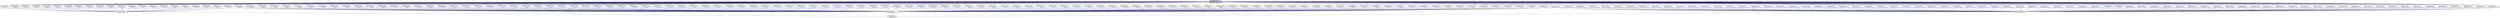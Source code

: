 digraph "SimulationRuntime/cpp/Include/Core/Utils/numeric/bindings/lapack/workspace.hpp"
{
  edge [fontname="Helvetica",fontsize="10",labelfontname="Helvetica",labelfontsize="10"];
  node [fontname="Helvetica",fontsize="10",shape=record];
  Node29 [label="SimulationRuntime/cpp\l/Include/Core/Utils/numeric\l/bindings/lapack/workspace.hpp",height=0.2,width=0.4,color="black", fillcolor="grey75", style="filled", fontcolor="black"];
  Node29 -> Node30 [dir="back",color="midnightblue",fontsize="10",style="solid",fontname="Helvetica"];
  Node30 [label="SimulationRuntime/cpp\l/Include/Core/Utils/numeric\l/bindings/lapack/auxiliary\l/lacon.hpp",height=0.2,width=0.4,color="black", fillcolor="white", style="filled",URL="$d6/d8b/lacon_8hpp.html"];
  Node30 -> Node31 [dir="back",color="midnightblue",fontsize="10",style="solid",fontname="Helvetica"];
  Node31 [label="SimulationRuntime/cpp\l/Include/Core/Utils/numeric\l/bindings/lapack/auxiliary.hpp",height=0.2,width=0.4,color="black", fillcolor="white", style="filled",URL="$d3/dac/auxiliary_8hpp.html"];
  Node31 -> Node32 [dir="back",color="midnightblue",fontsize="10",style="solid",fontname="Helvetica"];
  Node32 [label="SimulationRuntime/cpp\l/Include/Core/Utils/numeric\l/bindings/lapack.hpp",height=0.2,width=0.4,color="black", fillcolor="white", style="filled",URL="$df/dd2/lapack_8hpp.html"];
  Node29 -> Node33 [dir="back",color="midnightblue",fontsize="10",style="solid",fontname="Helvetica"];
  Node33 [label="SimulationRuntime/cpp\l/Include/Core/Utils/numeric\l/bindings/lapack/auxiliary\l/laebz.hpp",height=0.2,width=0.4,color="black", fillcolor="white", style="filled",URL="$d4/def/laebz_8hpp.html"];
  Node33 -> Node31 [dir="back",color="midnightblue",fontsize="10",style="solid",fontname="Helvetica"];
  Node29 -> Node34 [dir="back",color="midnightblue",fontsize="10",style="solid",fontname="Helvetica"];
  Node34 [label="SimulationRuntime/cpp\l/Include/Core/Utils/numeric\l/bindings/lapack/auxiliary\l/lalsd.hpp",height=0.2,width=0.4,color="black", fillcolor="white", style="filled",URL="$d9/dd1/lalsd_8hpp.html"];
  Node34 -> Node31 [dir="back",color="midnightblue",fontsize="10",style="solid",fontname="Helvetica"];
  Node29 -> Node35 [dir="back",color="midnightblue",fontsize="10",style="solid",fontname="Helvetica"];
  Node35 [label="SimulationRuntime/cpp\l/Include/Core/Utils/numeric\l/bindings/lapack/auxiliary\l/langb.hpp",height=0.2,width=0.4,color="black", fillcolor="white", style="filled",URL="$d5/d0a/langb_8hpp.html"];
  Node35 -> Node31 [dir="back",color="midnightblue",fontsize="10",style="solid",fontname="Helvetica"];
  Node29 -> Node36 [dir="back",color="midnightblue",fontsize="10",style="solid",fontname="Helvetica"];
  Node36 [label="SimulationRuntime/cpp\l/Include/Core/Utils/numeric\l/bindings/lapack/auxiliary\l/lange.hpp",height=0.2,width=0.4,color="black", fillcolor="white", style="filled",URL="$db/db0/lange_8hpp.html"];
  Node36 -> Node31 [dir="back",color="midnightblue",fontsize="10",style="solid",fontname="Helvetica"];
  Node29 -> Node37 [dir="back",color="midnightblue",fontsize="10",style="solid",fontname="Helvetica"];
  Node37 [label="SimulationRuntime/cpp\l/Include/Core/Utils/numeric\l/bindings/lapack/auxiliary\l/lanhb.hpp",height=0.2,width=0.4,color="black", fillcolor="white", style="filled",URL="$da/d5f/lanhb_8hpp.html"];
  Node37 -> Node31 [dir="back",color="midnightblue",fontsize="10",style="solid",fontname="Helvetica"];
  Node29 -> Node38 [dir="back",color="midnightblue",fontsize="10",style="solid",fontname="Helvetica"];
  Node38 [label="SimulationRuntime/cpp\l/Include/Core/Utils/numeric\l/bindings/lapack/auxiliary\l/lanhe.hpp",height=0.2,width=0.4,color="black", fillcolor="white", style="filled",URL="$d3/db4/lanhe_8hpp.html"];
  Node38 -> Node31 [dir="back",color="midnightblue",fontsize="10",style="solid",fontname="Helvetica"];
  Node29 -> Node39 [dir="back",color="midnightblue",fontsize="10",style="solid",fontname="Helvetica"];
  Node39 [label="SimulationRuntime/cpp\l/Include/Core/Utils/numeric\l/bindings/lapack/auxiliary\l/lanhp.hpp",height=0.2,width=0.4,color="black", fillcolor="white", style="filled",URL="$d1/de0/lanhp_8hpp.html"];
  Node39 -> Node31 [dir="back",color="midnightblue",fontsize="10",style="solid",fontname="Helvetica"];
  Node29 -> Node40 [dir="back",color="midnightblue",fontsize="10",style="solid",fontname="Helvetica"];
  Node40 [label="SimulationRuntime/cpp\l/Include/Core/Utils/numeric\l/bindings/lapack/auxiliary\l/lanhs.hpp",height=0.2,width=0.4,color="black", fillcolor="white", style="filled",URL="$d0/d23/lanhs_8hpp.html"];
  Node40 -> Node31 [dir="back",color="midnightblue",fontsize="10",style="solid",fontname="Helvetica"];
  Node29 -> Node41 [dir="back",color="midnightblue",fontsize="10",style="solid",fontname="Helvetica"];
  Node41 [label="SimulationRuntime/cpp\l/Include/Core/Utils/numeric\l/bindings/lapack/auxiliary\l/lansb.hpp",height=0.2,width=0.4,color="black", fillcolor="white", style="filled",URL="$da/dfe/lansb_8hpp.html"];
  Node41 -> Node31 [dir="back",color="midnightblue",fontsize="10",style="solid",fontname="Helvetica"];
  Node29 -> Node42 [dir="back",color="midnightblue",fontsize="10",style="solid",fontname="Helvetica"];
  Node42 [label="SimulationRuntime/cpp\l/Include/Core/Utils/numeric\l/bindings/lapack/auxiliary\l/lansp.hpp",height=0.2,width=0.4,color="black", fillcolor="white", style="filled",URL="$d1/d76/lansp_8hpp.html"];
  Node42 -> Node31 [dir="back",color="midnightblue",fontsize="10",style="solid",fontname="Helvetica"];
  Node29 -> Node43 [dir="back",color="midnightblue",fontsize="10",style="solid",fontname="Helvetica"];
  Node43 [label="SimulationRuntime/cpp\l/Include/Core/Utils/numeric\l/bindings/lapack/auxiliary\l/lansy.hpp",height=0.2,width=0.4,color="black", fillcolor="white", style="filled",URL="$d1/d55/lansy_8hpp.html"];
  Node43 -> Node31 [dir="back",color="midnightblue",fontsize="10",style="solid",fontname="Helvetica"];
  Node29 -> Node44 [dir="back",color="midnightblue",fontsize="10",style="solid",fontname="Helvetica"];
  Node44 [label="SimulationRuntime/cpp\l/Include/Core/Utils/numeric\l/bindings/lapack/auxiliary\l/lantb.hpp",height=0.2,width=0.4,color="black", fillcolor="white", style="filled",URL="$d7/d7d/lantb_8hpp.html"];
  Node44 -> Node31 [dir="back",color="midnightblue",fontsize="10",style="solid",fontname="Helvetica"];
  Node29 -> Node45 [dir="back",color="midnightblue",fontsize="10",style="solid",fontname="Helvetica"];
  Node45 [label="SimulationRuntime/cpp\l/Include/Core/Utils/numeric\l/bindings/lapack/auxiliary\l/lantp.hpp",height=0.2,width=0.4,color="black", fillcolor="white", style="filled",URL="$d3/df2/lantp_8hpp.html"];
  Node45 -> Node31 [dir="back",color="midnightblue",fontsize="10",style="solid",fontname="Helvetica"];
  Node29 -> Node46 [dir="back",color="midnightblue",fontsize="10",style="solid",fontname="Helvetica"];
  Node46 [label="SimulationRuntime/cpp\l/Include/Core/Utils/numeric\l/bindings/lapack/auxiliary\l/lantr.hpp",height=0.2,width=0.4,color="black", fillcolor="white", style="filled",URL="$d1/d0f/lantr_8hpp.html"];
  Node46 -> Node31 [dir="back",color="midnightblue",fontsize="10",style="solid",fontname="Helvetica"];
  Node29 -> Node47 [dir="back",color="midnightblue",fontsize="10",style="solid",fontname="Helvetica"];
  Node47 [label="SimulationRuntime/cpp\l/Include/Core/Utils/numeric\l/bindings/lapack/auxiliary\l/larf.hpp",height=0.2,width=0.4,color="black", fillcolor="white", style="filled",URL="$da/ddb/larf_8hpp.html"];
  Node47 -> Node31 [dir="back",color="midnightblue",fontsize="10",style="solid",fontname="Helvetica"];
  Node29 -> Node48 [dir="back",color="midnightblue",fontsize="10",style="solid",fontname="Helvetica"];
  Node48 [label="SimulationRuntime/cpp\l/Include/Core/Utils/numeric\l/bindings/lapack/auxiliary\l/larfb.hpp",height=0.2,width=0.4,color="black", fillcolor="white", style="filled",URL="$d0/d51/larfb_8hpp.html"];
  Node48 -> Node31 [dir="back",color="midnightblue",fontsize="10",style="solid",fontname="Helvetica"];
  Node29 -> Node49 [dir="back",color="midnightblue",fontsize="10",style="solid",fontname="Helvetica"];
  Node49 [label="SimulationRuntime/cpp\l/Include/Core/Utils/numeric\l/bindings/lapack/auxiliary\l/larfx.hpp",height=0.2,width=0.4,color="black", fillcolor="white", style="filled",URL="$d5/d68/larfx_8hpp.html"];
  Node49 -> Node31 [dir="back",color="midnightblue",fontsize="10",style="solid",fontname="Helvetica"];
  Node29 -> Node50 [dir="back",color="midnightblue",fontsize="10",style="solid",fontname="Helvetica"];
  Node50 [label="SimulationRuntime/cpp\l/Include/Core/Utils/numeric\l/bindings/lapack/auxiliary\l/larrb.hpp",height=0.2,width=0.4,color="black", fillcolor="white", style="filled",URL="$d0/dce/larrb_8hpp.html"];
  Node50 -> Node31 [dir="back",color="midnightblue",fontsize="10",style="solid",fontname="Helvetica"];
  Node29 -> Node51 [dir="back",color="midnightblue",fontsize="10",style="solid",fontname="Helvetica"];
  Node51 [label="SimulationRuntime/cpp\l/Include/Core/Utils/numeric\l/bindings/lapack/auxiliary\l/larre.hpp",height=0.2,width=0.4,color="black", fillcolor="white", style="filled",URL="$d8/d5a/larre_8hpp.html"];
  Node51 -> Node31 [dir="back",color="midnightblue",fontsize="10",style="solid",fontname="Helvetica"];
  Node29 -> Node52 [dir="back",color="midnightblue",fontsize="10",style="solid",fontname="Helvetica"];
  Node52 [label="SimulationRuntime/cpp\l/Include/Core/Utils/numeric\l/bindings/lapack/auxiliary\l/larz.hpp",height=0.2,width=0.4,color="black", fillcolor="white", style="filled",URL="$dd/dc5/larz_8hpp.html"];
  Node52 -> Node31 [dir="back",color="midnightblue",fontsize="10",style="solid",fontname="Helvetica"];
  Node29 -> Node53 [dir="back",color="midnightblue",fontsize="10",style="solid",fontname="Helvetica"];
  Node53 [label="SimulationRuntime/cpp\l/Include/Core/Utils/numeric\l/bindings/lapack/auxiliary\l/latrz.hpp",height=0.2,width=0.4,color="black", fillcolor="white", style="filled",URL="$d7/dcd/latrz_8hpp.html"];
  Node53 -> Node31 [dir="back",color="midnightblue",fontsize="10",style="solid",fontname="Helvetica"];
  Node29 -> Node54 [dir="back",color="midnightblue",fontsize="10",style="solid",fontname="Helvetica"];
  Node54 [label="SimulationRuntime/cpp\l/Include/Core/Utils/numeric\l/bindings/lapack/computational\l/bdsdc.hpp",height=0.2,width=0.4,color="black", fillcolor="white", style="filled",URL="$d8/d08/bdsdc_8hpp.html"];
  Node54 -> Node55 [dir="back",color="midnightblue",fontsize="10",style="solid",fontname="Helvetica"];
  Node55 [label="SimulationRuntime/cpp\l/Include/Core/Utils/numeric\l/bindings/lapack/computational.hpp",height=0.2,width=0.4,color="black", fillcolor="white", style="filled",URL="$d1/d25/computational_8hpp.html"];
  Node55 -> Node32 [dir="back",color="midnightblue",fontsize="10",style="solid",fontname="Helvetica"];
  Node29 -> Node56 [dir="back",color="midnightblue",fontsize="10",style="solid",fontname="Helvetica"];
  Node56 [label="SimulationRuntime/cpp\l/Include/Core/Utils/numeric\l/bindings/lapack/computational\l/bdsqr.hpp",height=0.2,width=0.4,color="black", fillcolor="white", style="filled",URL="$d2/df3/bdsqr_8hpp.html"];
  Node56 -> Node55 [dir="back",color="midnightblue",fontsize="10",style="solid",fontname="Helvetica"];
  Node29 -> Node57 [dir="back",color="midnightblue",fontsize="10",style="solid",fontname="Helvetica"];
  Node57 [label="SimulationRuntime/cpp\l/Include/Core/Utils/numeric\l/bindings/lapack/computational\l/gbbrd.hpp",height=0.2,width=0.4,color="black", fillcolor="white", style="filled",URL="$dd/dee/gbbrd_8hpp.html"];
  Node57 -> Node55 [dir="back",color="midnightblue",fontsize="10",style="solid",fontname="Helvetica"];
  Node29 -> Node58 [dir="back",color="midnightblue",fontsize="10",style="solid",fontname="Helvetica"];
  Node58 [label="SimulationRuntime/cpp\l/Include/Core/Utils/numeric\l/bindings/lapack/computational\l/gbcon.hpp",height=0.2,width=0.4,color="black", fillcolor="white", style="filled",URL="$de/d19/gbcon_8hpp.html"];
  Node58 -> Node55 [dir="back",color="midnightblue",fontsize="10",style="solid",fontname="Helvetica"];
  Node29 -> Node59 [dir="back",color="midnightblue",fontsize="10",style="solid",fontname="Helvetica"];
  Node59 [label="SimulationRuntime/cpp\l/Include/Core/Utils/numeric\l/bindings/lapack/computational\l/gbrfs.hpp",height=0.2,width=0.4,color="black", fillcolor="white", style="filled",URL="$d4/d88/gbrfs_8hpp.html"];
  Node59 -> Node55 [dir="back",color="midnightblue",fontsize="10",style="solid",fontname="Helvetica"];
  Node29 -> Node60 [dir="back",color="midnightblue",fontsize="10",style="solid",fontname="Helvetica"];
  Node60 [label="SimulationRuntime/cpp\l/Include/Core/Utils/numeric\l/bindings/lapack/computational\l/gebrd.hpp",height=0.2,width=0.4,color="black", fillcolor="white", style="filled",URL="$d6/d45/gebrd_8hpp.html"];
  Node60 -> Node55 [dir="back",color="midnightblue",fontsize="10",style="solid",fontname="Helvetica"];
  Node29 -> Node61 [dir="back",color="midnightblue",fontsize="10",style="solid",fontname="Helvetica"];
  Node61 [label="SimulationRuntime/cpp\l/Include/Core/Utils/numeric\l/bindings/lapack/computational\l/gecon.hpp",height=0.2,width=0.4,color="black", fillcolor="white", style="filled",URL="$d5/d75/gecon_8hpp.html"];
  Node61 -> Node55 [dir="back",color="midnightblue",fontsize="10",style="solid",fontname="Helvetica"];
  Node29 -> Node62 [dir="back",color="midnightblue",fontsize="10",style="solid",fontname="Helvetica"];
  Node62 [label="SimulationRuntime/cpp\l/Include/Core/Utils/numeric\l/bindings/lapack/computational\l/gehrd.hpp",height=0.2,width=0.4,color="black", fillcolor="white", style="filled",URL="$d9/dc1/gehrd_8hpp.html"];
  Node62 -> Node55 [dir="back",color="midnightblue",fontsize="10",style="solid",fontname="Helvetica"];
  Node29 -> Node63 [dir="back",color="midnightblue",fontsize="10",style="solid",fontname="Helvetica"];
  Node63 [label="SimulationRuntime/cpp\l/Include/Core/Utils/numeric\l/bindings/lapack/computational\l/gelqf.hpp",height=0.2,width=0.4,color="black", fillcolor="white", style="filled",URL="$d5/d7a/gelqf_8hpp.html"];
  Node63 -> Node55 [dir="back",color="midnightblue",fontsize="10",style="solid",fontname="Helvetica"];
  Node29 -> Node64 [dir="back",color="midnightblue",fontsize="10",style="solid",fontname="Helvetica"];
  Node64 [label="SimulationRuntime/cpp\l/Include/Core/Utils/numeric\l/bindings/lapack/computational\l/geqlf.hpp",height=0.2,width=0.4,color="black", fillcolor="white", style="filled",URL="$d3/d9a/geqlf_8hpp.html"];
  Node64 -> Node55 [dir="back",color="midnightblue",fontsize="10",style="solid",fontname="Helvetica"];
  Node29 -> Node65 [dir="back",color="midnightblue",fontsize="10",style="solid",fontname="Helvetica"];
  Node65 [label="SimulationRuntime/cpp\l/Include/Core/Utils/numeric\l/bindings/lapack/computational\l/geqp3.hpp",height=0.2,width=0.4,color="black", fillcolor="white", style="filled",URL="$d4/dce/geqp3_8hpp.html"];
  Node65 -> Node55 [dir="back",color="midnightblue",fontsize="10",style="solid",fontname="Helvetica"];
  Node29 -> Node66 [dir="back",color="midnightblue",fontsize="10",style="solid",fontname="Helvetica"];
  Node66 [label="SimulationRuntime/cpp\l/Include/Core/Utils/numeric\l/bindings/lapack/computational\l/geqrf.hpp",height=0.2,width=0.4,color="black", fillcolor="white", style="filled",URL="$d9/d85/geqrf_8hpp.html"];
  Node66 -> Node55 [dir="back",color="midnightblue",fontsize="10",style="solid",fontname="Helvetica"];
  Node29 -> Node67 [dir="back",color="midnightblue",fontsize="10",style="solid",fontname="Helvetica"];
  Node67 [label="SimulationRuntime/cpp\l/Include/Core/Utils/numeric\l/bindings/lapack/computational\l/gerfs.hpp",height=0.2,width=0.4,color="black", fillcolor="white", style="filled",URL="$d3/df2/gerfs_8hpp.html"];
  Node67 -> Node55 [dir="back",color="midnightblue",fontsize="10",style="solid",fontname="Helvetica"];
  Node29 -> Node68 [dir="back",color="midnightblue",fontsize="10",style="solid",fontname="Helvetica"];
  Node68 [label="SimulationRuntime/cpp\l/Include/Core/Utils/numeric\l/bindings/lapack/computational\l/gerqf.hpp",height=0.2,width=0.4,color="black", fillcolor="white", style="filled",URL="$dc/d1f/gerqf_8hpp.html"];
  Node68 -> Node55 [dir="back",color="midnightblue",fontsize="10",style="solid",fontname="Helvetica"];
  Node29 -> Node69 [dir="back",color="midnightblue",fontsize="10",style="solid",fontname="Helvetica"];
  Node69 [label="SimulationRuntime/cpp\l/Include/Core/Utils/numeric\l/bindings/lapack/computational\l/getri.hpp",height=0.2,width=0.4,color="black", fillcolor="white", style="filled",URL="$d0/d05/getri_8hpp.html"];
  Node69 -> Node55 [dir="back",color="midnightblue",fontsize="10",style="solid",fontname="Helvetica"];
  Node29 -> Node70 [dir="back",color="midnightblue",fontsize="10",style="solid",fontname="Helvetica"];
  Node70 [label="SimulationRuntime/cpp\l/Include/Core/Utils/numeric\l/bindings/lapack/computational\l/ggbal.hpp",height=0.2,width=0.4,color="black", fillcolor="white", style="filled",URL="$d9/d90/ggbal_8hpp.html"];
  Node70 -> Node55 [dir="back",color="midnightblue",fontsize="10",style="solid",fontname="Helvetica"];
  Node29 -> Node71 [dir="back",color="midnightblue",fontsize="10",style="solid",fontname="Helvetica"];
  Node71 [label="SimulationRuntime/cpp\l/Include/Core/Utils/numeric\l/bindings/lapack/computational\l/ggqrf.hpp",height=0.2,width=0.4,color="black", fillcolor="white", style="filled",URL="$de/db7/ggqrf_8hpp.html"];
  Node71 -> Node55 [dir="back",color="midnightblue",fontsize="10",style="solid",fontname="Helvetica"];
  Node29 -> Node72 [dir="back",color="midnightblue",fontsize="10",style="solid",fontname="Helvetica"];
  Node72 [label="SimulationRuntime/cpp\l/Include/Core/Utils/numeric\l/bindings/lapack/computational\l/ggrqf.hpp",height=0.2,width=0.4,color="black", fillcolor="white", style="filled",URL="$d7/d2a/ggrqf_8hpp.html"];
  Node72 -> Node55 [dir="back",color="midnightblue",fontsize="10",style="solid",fontname="Helvetica"];
  Node29 -> Node73 [dir="back",color="midnightblue",fontsize="10",style="solid",fontname="Helvetica"];
  Node73 [label="SimulationRuntime/cpp\l/Include/Core/Utils/numeric\l/bindings/lapack/computational\l/ggsvp.hpp",height=0.2,width=0.4,color="black", fillcolor="white", style="filled",URL="$d3/d31/ggsvp_8hpp.html"];
  Node73 -> Node55 [dir="back",color="midnightblue",fontsize="10",style="solid",fontname="Helvetica"];
  Node29 -> Node74 [dir="back",color="midnightblue",fontsize="10",style="solid",fontname="Helvetica"];
  Node74 [label="SimulationRuntime/cpp\l/Include/Core/Utils/numeric\l/bindings/lapack/computational\l/gtrfs.hpp",height=0.2,width=0.4,color="black", fillcolor="white", style="filled",URL="$d9/dac/gtrfs_8hpp.html"];
  Node74 -> Node55 [dir="back",color="midnightblue",fontsize="10",style="solid",fontname="Helvetica"];
  Node29 -> Node75 [dir="back",color="midnightblue",fontsize="10",style="solid",fontname="Helvetica"];
  Node75 [label="SimulationRuntime/cpp\l/Include/Core/Utils/numeric\l/bindings/lapack/computational\l/hbgst.hpp",height=0.2,width=0.4,color="black", fillcolor="white", style="filled",URL="$d5/d98/hbgst_8hpp.html"];
  Node75 -> Node55 [dir="back",color="midnightblue",fontsize="10",style="solid",fontname="Helvetica"];
  Node29 -> Node76 [dir="back",color="midnightblue",fontsize="10",style="solid",fontname="Helvetica"];
  Node76 [label="SimulationRuntime/cpp\l/Include/Core/Utils/numeric\l/bindings/lapack/computational\l/hbtrd.hpp",height=0.2,width=0.4,color="black", fillcolor="white", style="filled",URL="$d7/dc2/hbtrd_8hpp.html"];
  Node76 -> Node55 [dir="back",color="midnightblue",fontsize="10",style="solid",fontname="Helvetica"];
  Node29 -> Node77 [dir="back",color="midnightblue",fontsize="10",style="solid",fontname="Helvetica"];
  Node77 [label="SimulationRuntime/cpp\l/Include/Core/Utils/numeric\l/bindings/lapack/computational\l/hecon.hpp",height=0.2,width=0.4,color="black", fillcolor="white", style="filled",URL="$de/dce/hecon_8hpp.html"];
  Node77 -> Node55 [dir="back",color="midnightblue",fontsize="10",style="solid",fontname="Helvetica"];
  Node29 -> Node78 [dir="back",color="midnightblue",fontsize="10",style="solid",fontname="Helvetica"];
  Node78 [label="SimulationRuntime/cpp\l/Include/Core/Utils/numeric\l/bindings/lapack/computational\l/herfs.hpp",height=0.2,width=0.4,color="black", fillcolor="white", style="filled",URL="$d7/db7/herfs_8hpp.html"];
  Node78 -> Node55 [dir="back",color="midnightblue",fontsize="10",style="solid",fontname="Helvetica"];
  Node29 -> Node79 [dir="back",color="midnightblue",fontsize="10",style="solid",fontname="Helvetica"];
  Node79 [label="SimulationRuntime/cpp\l/Include/Core/Utils/numeric\l/bindings/lapack/computational\l/hetrd.hpp",height=0.2,width=0.4,color="black", fillcolor="white", style="filled",URL="$d9/d6c/hetrd_8hpp.html"];
  Node79 -> Node55 [dir="back",color="midnightblue",fontsize="10",style="solid",fontname="Helvetica"];
  Node29 -> Node80 [dir="back",color="midnightblue",fontsize="10",style="solid",fontname="Helvetica"];
  Node80 [label="SimulationRuntime/cpp\l/Include/Core/Utils/numeric\l/bindings/lapack/computational\l/hetrf.hpp",height=0.2,width=0.4,color="black", fillcolor="white", style="filled",URL="$de/d81/hetrf_8hpp.html"];
  Node80 -> Node55 [dir="back",color="midnightblue",fontsize="10",style="solid",fontname="Helvetica"];
  Node29 -> Node81 [dir="back",color="midnightblue",fontsize="10",style="solid",fontname="Helvetica"];
  Node81 [label="SimulationRuntime/cpp\l/Include/Core/Utils/numeric\l/bindings/lapack/computational\l/hetri.hpp",height=0.2,width=0.4,color="black", fillcolor="white", style="filled",URL="$d6/dbb/hetri_8hpp.html"];
  Node81 -> Node55 [dir="back",color="midnightblue",fontsize="10",style="solid",fontname="Helvetica"];
  Node29 -> Node82 [dir="back",color="midnightblue",fontsize="10",style="solid",fontname="Helvetica"];
  Node82 [label="SimulationRuntime/cpp\l/Include/Core/Utils/numeric\l/bindings/lapack/computational\l/hgeqz.hpp",height=0.2,width=0.4,color="black", fillcolor="white", style="filled",URL="$d4/def/hgeqz_8hpp.html"];
  Node82 -> Node55 [dir="back",color="midnightblue",fontsize="10",style="solid",fontname="Helvetica"];
  Node29 -> Node83 [dir="back",color="midnightblue",fontsize="10",style="solid",fontname="Helvetica"];
  Node83 [label="SimulationRuntime/cpp\l/Include/Core/Utils/numeric\l/bindings/lapack/computational\l/hpcon.hpp",height=0.2,width=0.4,color="black", fillcolor="white", style="filled",URL="$d9/d8e/hpcon_8hpp.html"];
  Node83 -> Node55 [dir="back",color="midnightblue",fontsize="10",style="solid",fontname="Helvetica"];
  Node29 -> Node84 [dir="back",color="midnightblue",fontsize="10",style="solid",fontname="Helvetica"];
  Node84 [label="SimulationRuntime/cpp\l/Include/Core/Utils/numeric\l/bindings/lapack/computational\l/hprfs.hpp",height=0.2,width=0.4,color="black", fillcolor="white", style="filled",URL="$dd/d00/hprfs_8hpp.html"];
  Node84 -> Node55 [dir="back",color="midnightblue",fontsize="10",style="solid",fontname="Helvetica"];
  Node29 -> Node85 [dir="back",color="midnightblue",fontsize="10",style="solid",fontname="Helvetica"];
  Node85 [label="SimulationRuntime/cpp\l/Include/Core/Utils/numeric\l/bindings/lapack/computational\l/hptri.hpp",height=0.2,width=0.4,color="black", fillcolor="white", style="filled",URL="$d0/d8c/hptri_8hpp.html"];
  Node85 -> Node55 [dir="back",color="midnightblue",fontsize="10",style="solid",fontname="Helvetica"];
  Node29 -> Node86 [dir="back",color="midnightblue",fontsize="10",style="solid",fontname="Helvetica"];
  Node86 [label="SimulationRuntime/cpp\l/Include/Core/Utils/numeric\l/bindings/lapack/computational\l/hsein.hpp",height=0.2,width=0.4,color="black", fillcolor="white", style="filled",URL="$d9/d4a/hsein_8hpp.html"];
  Node86 -> Node55 [dir="back",color="midnightblue",fontsize="10",style="solid",fontname="Helvetica"];
  Node29 -> Node87 [dir="back",color="midnightblue",fontsize="10",style="solid",fontname="Helvetica"];
  Node87 [label="SimulationRuntime/cpp\l/Include/Core/Utils/numeric\l/bindings/lapack/computational\l/hseqr.hpp",height=0.2,width=0.4,color="black", fillcolor="white", style="filled",URL="$d3/d18/hseqr_8hpp.html"];
  Node87 -> Node55 [dir="back",color="midnightblue",fontsize="10",style="solid",fontname="Helvetica"];
  Node29 -> Node88 [dir="back",color="midnightblue",fontsize="10",style="solid",fontname="Helvetica"];
  Node88 [label="SimulationRuntime/cpp\l/Include/Core/Utils/numeric\l/bindings/lapack/computational\l/opgtr.hpp",height=0.2,width=0.4,color="black", fillcolor="white", style="filled",URL="$d0/db2/opgtr_8hpp.html"];
  Node88 -> Node55 [dir="back",color="midnightblue",fontsize="10",style="solid",fontname="Helvetica"];
  Node29 -> Node89 [dir="back",color="midnightblue",fontsize="10",style="solid",fontname="Helvetica"];
  Node89 [label="SimulationRuntime/cpp\l/Include/Core/Utils/numeric\l/bindings/lapack/computational\l/opmtr.hpp",height=0.2,width=0.4,color="black", fillcolor="white", style="filled",URL="$d4/d87/opmtr_8hpp.html"];
  Node89 -> Node55 [dir="back",color="midnightblue",fontsize="10",style="solid",fontname="Helvetica"];
  Node29 -> Node90 [dir="back",color="midnightblue",fontsize="10",style="solid",fontname="Helvetica"];
  Node90 [label="SimulationRuntime/cpp\l/Include/Core/Utils/numeric\l/bindings/lapack/computational\l/orgbr.hpp",height=0.2,width=0.4,color="black", fillcolor="white", style="filled",URL="$dc/dda/orgbr_8hpp.html"];
  Node90 -> Node55 [dir="back",color="midnightblue",fontsize="10",style="solid",fontname="Helvetica"];
  Node29 -> Node91 [dir="back",color="midnightblue",fontsize="10",style="solid",fontname="Helvetica"];
  Node91 [label="SimulationRuntime/cpp\l/Include/Core/Utils/numeric\l/bindings/lapack/computational\l/orghr.hpp",height=0.2,width=0.4,color="black", fillcolor="white", style="filled",URL="$d3/d78/orghr_8hpp.html"];
  Node91 -> Node55 [dir="back",color="midnightblue",fontsize="10",style="solid",fontname="Helvetica"];
  Node29 -> Node92 [dir="back",color="midnightblue",fontsize="10",style="solid",fontname="Helvetica"];
  Node92 [label="SimulationRuntime/cpp\l/Include/Core/Utils/numeric\l/bindings/lapack/computational\l/orglq.hpp",height=0.2,width=0.4,color="black", fillcolor="white", style="filled",URL="$d6/d81/orglq_8hpp.html"];
  Node92 -> Node55 [dir="back",color="midnightblue",fontsize="10",style="solid",fontname="Helvetica"];
  Node29 -> Node93 [dir="back",color="midnightblue",fontsize="10",style="solid",fontname="Helvetica"];
  Node93 [label="SimulationRuntime/cpp\l/Include/Core/Utils/numeric\l/bindings/lapack/computational\l/orgql.hpp",height=0.2,width=0.4,color="black", fillcolor="white", style="filled",URL="$d8/d89/orgql_8hpp.html"];
  Node93 -> Node55 [dir="back",color="midnightblue",fontsize="10",style="solid",fontname="Helvetica"];
  Node29 -> Node94 [dir="back",color="midnightblue",fontsize="10",style="solid",fontname="Helvetica"];
  Node94 [label="SimulationRuntime/cpp\l/Include/Core/Utils/numeric\l/bindings/lapack/computational\l/orgqr.hpp",height=0.2,width=0.4,color="black", fillcolor="white", style="filled",URL="$d7/dd6/orgqr_8hpp.html"];
  Node94 -> Node55 [dir="back",color="midnightblue",fontsize="10",style="solid",fontname="Helvetica"];
  Node29 -> Node95 [dir="back",color="midnightblue",fontsize="10",style="solid",fontname="Helvetica"];
  Node95 [label="SimulationRuntime/cpp\l/Include/Core/Utils/numeric\l/bindings/lapack/computational\l/orgrq.hpp",height=0.2,width=0.4,color="black", fillcolor="white", style="filled",URL="$d4/df1/orgrq_8hpp.html"];
  Node95 -> Node55 [dir="back",color="midnightblue",fontsize="10",style="solid",fontname="Helvetica"];
  Node29 -> Node96 [dir="back",color="midnightblue",fontsize="10",style="solid",fontname="Helvetica"];
  Node96 [label="SimulationRuntime/cpp\l/Include/Core/Utils/numeric\l/bindings/lapack/computational\l/orgtr.hpp",height=0.2,width=0.4,color="black", fillcolor="white", style="filled",URL="$dc/df9/orgtr_8hpp.html"];
  Node96 -> Node55 [dir="back",color="midnightblue",fontsize="10",style="solid",fontname="Helvetica"];
  Node29 -> Node97 [dir="back",color="midnightblue",fontsize="10",style="solid",fontname="Helvetica"];
  Node97 [label="SimulationRuntime/cpp\l/Include/Core/Utils/numeric\l/bindings/lapack/computational\l/ormbr.hpp",height=0.2,width=0.4,color="black", fillcolor="white", style="filled",URL="$d3/dc1/ormbr_8hpp.html"];
  Node97 -> Node55 [dir="back",color="midnightblue",fontsize="10",style="solid",fontname="Helvetica"];
  Node29 -> Node98 [dir="back",color="midnightblue",fontsize="10",style="solid",fontname="Helvetica"];
  Node98 [label="SimulationRuntime/cpp\l/Include/Core/Utils/numeric\l/bindings/lapack/computational\l/ormhr.hpp",height=0.2,width=0.4,color="black", fillcolor="white", style="filled",URL="$d9/d80/ormhr_8hpp.html"];
  Node98 -> Node55 [dir="back",color="midnightblue",fontsize="10",style="solid",fontname="Helvetica"];
  Node29 -> Node99 [dir="back",color="midnightblue",fontsize="10",style="solid",fontname="Helvetica"];
  Node99 [label="SimulationRuntime/cpp\l/Include/Core/Utils/numeric\l/bindings/lapack/computational\l/ormlq.hpp",height=0.2,width=0.4,color="black", fillcolor="white", style="filled",URL="$dd/dcf/ormlq_8hpp.html"];
  Node99 -> Node55 [dir="back",color="midnightblue",fontsize="10",style="solid",fontname="Helvetica"];
  Node29 -> Node100 [dir="back",color="midnightblue",fontsize="10",style="solid",fontname="Helvetica"];
  Node100 [label="SimulationRuntime/cpp\l/Include/Core/Utils/numeric\l/bindings/lapack/computational\l/ormql.hpp",height=0.2,width=0.4,color="black", fillcolor="white", style="filled",URL="$dc/ddb/ormql_8hpp.html"];
  Node100 -> Node55 [dir="back",color="midnightblue",fontsize="10",style="solid",fontname="Helvetica"];
  Node29 -> Node101 [dir="back",color="midnightblue",fontsize="10",style="solid",fontname="Helvetica"];
  Node101 [label="SimulationRuntime/cpp\l/Include/Core/Utils/numeric\l/bindings/lapack/computational\l/ormqr.hpp",height=0.2,width=0.4,color="black", fillcolor="white", style="filled",URL="$d7/d11/ormqr_8hpp.html"];
  Node101 -> Node55 [dir="back",color="midnightblue",fontsize="10",style="solid",fontname="Helvetica"];
  Node29 -> Node102 [dir="back",color="midnightblue",fontsize="10",style="solid",fontname="Helvetica"];
  Node102 [label="SimulationRuntime/cpp\l/Include/Core/Utils/numeric\l/bindings/lapack/computational\l/ormrq.hpp",height=0.2,width=0.4,color="black", fillcolor="white", style="filled",URL="$de/d94/ormrq_8hpp.html"];
  Node102 -> Node55 [dir="back",color="midnightblue",fontsize="10",style="solid",fontname="Helvetica"];
  Node29 -> Node103 [dir="back",color="midnightblue",fontsize="10",style="solid",fontname="Helvetica"];
  Node103 [label="SimulationRuntime/cpp\l/Include/Core/Utils/numeric\l/bindings/lapack/computational\l/ormrz.hpp",height=0.2,width=0.4,color="black", fillcolor="white", style="filled",URL="$dd/df0/ormrz_8hpp.html"];
  Node103 -> Node55 [dir="back",color="midnightblue",fontsize="10",style="solid",fontname="Helvetica"];
  Node29 -> Node104 [dir="back",color="midnightblue",fontsize="10",style="solid",fontname="Helvetica"];
  Node104 [label="SimulationRuntime/cpp\l/Include/Core/Utils/numeric\l/bindings/lapack/computational\l/ormtr.hpp",height=0.2,width=0.4,color="black", fillcolor="white", style="filled",URL="$dd/d7b/ormtr_8hpp.html"];
  Node104 -> Node55 [dir="back",color="midnightblue",fontsize="10",style="solid",fontname="Helvetica"];
  Node29 -> Node105 [dir="back",color="midnightblue",fontsize="10",style="solid",fontname="Helvetica"];
  Node105 [label="SimulationRuntime/cpp\l/Include/Core/Utils/numeric\l/bindings/lapack/computational\l/pbcon.hpp",height=0.2,width=0.4,color="black", fillcolor="white", style="filled",URL="$d4/d86/pbcon_8hpp.html"];
  Node105 -> Node55 [dir="back",color="midnightblue",fontsize="10",style="solid",fontname="Helvetica"];
  Node29 -> Node106 [dir="back",color="midnightblue",fontsize="10",style="solid",fontname="Helvetica"];
  Node106 [label="SimulationRuntime/cpp\l/Include/Core/Utils/numeric\l/bindings/lapack/computational\l/pbrfs.hpp",height=0.2,width=0.4,color="black", fillcolor="white", style="filled",URL="$db/d8e/pbrfs_8hpp.html"];
  Node106 -> Node55 [dir="back",color="midnightblue",fontsize="10",style="solid",fontname="Helvetica"];
  Node29 -> Node107 [dir="back",color="midnightblue",fontsize="10",style="solid",fontname="Helvetica"];
  Node107 [label="SimulationRuntime/cpp\l/Include/Core/Utils/numeric\l/bindings/lapack/computational\l/pocon.hpp",height=0.2,width=0.4,color="black", fillcolor="white", style="filled",URL="$dd/d2c/pocon_8hpp.html"];
  Node107 -> Node55 [dir="back",color="midnightblue",fontsize="10",style="solid",fontname="Helvetica"];
  Node29 -> Node108 [dir="back",color="midnightblue",fontsize="10",style="solid",fontname="Helvetica"];
  Node108 [label="SimulationRuntime/cpp\l/Include/Core/Utils/numeric\l/bindings/lapack/computational\l/porfs.hpp",height=0.2,width=0.4,color="black", fillcolor="white", style="filled",URL="$d2/d72/porfs_8hpp.html"];
  Node108 -> Node55 [dir="back",color="midnightblue",fontsize="10",style="solid",fontname="Helvetica"];
  Node29 -> Node109 [dir="back",color="midnightblue",fontsize="10",style="solid",fontname="Helvetica"];
  Node109 [label="SimulationRuntime/cpp\l/Include/Core/Utils/numeric\l/bindings/lapack/computational\l/ppcon.hpp",height=0.2,width=0.4,color="black", fillcolor="white", style="filled",URL="$d8/d51/ppcon_8hpp.html"];
  Node109 -> Node55 [dir="back",color="midnightblue",fontsize="10",style="solid",fontname="Helvetica"];
  Node29 -> Node110 [dir="back",color="midnightblue",fontsize="10",style="solid",fontname="Helvetica"];
  Node110 [label="SimulationRuntime/cpp\l/Include/Core/Utils/numeric\l/bindings/lapack/computational\l/pprfs.hpp",height=0.2,width=0.4,color="black", fillcolor="white", style="filled",URL="$d5/d48/pprfs_8hpp.html"];
  Node110 -> Node55 [dir="back",color="midnightblue",fontsize="10",style="solid",fontname="Helvetica"];
  Node29 -> Node111 [dir="back",color="midnightblue",fontsize="10",style="solid",fontname="Helvetica"];
  Node111 [label="SimulationRuntime/cpp\l/Include/Core/Utils/numeric\l/bindings/lapack/computational\l/pstrf.hpp",height=0.2,width=0.4,color="black", fillcolor="white", style="filled",URL="$d2/d83/pstrf_8hpp.html"];
  Node111 -> Node55 [dir="back",color="midnightblue",fontsize="10",style="solid",fontname="Helvetica"];
  Node29 -> Node112 [dir="back",color="midnightblue",fontsize="10",style="solid",fontname="Helvetica"];
  Node112 [label="SimulationRuntime/cpp\l/Include/Core/Utils/numeric\l/bindings/lapack/computational\l/ptcon.hpp",height=0.2,width=0.4,color="black", fillcolor="white", style="filled",URL="$d1/d51/ptcon_8hpp.html"];
  Node112 -> Node55 [dir="back",color="midnightblue",fontsize="10",style="solid",fontname="Helvetica"];
  Node29 -> Node113 [dir="back",color="midnightblue",fontsize="10",style="solid",fontname="Helvetica"];
  Node113 [label="SimulationRuntime/cpp\l/Include/Core/Utils/numeric\l/bindings/lapack/computational\l/pteqr.hpp",height=0.2,width=0.4,color="black", fillcolor="white", style="filled",URL="$da/d62/pteqr_8hpp.html"];
  Node113 -> Node55 [dir="back",color="midnightblue",fontsize="10",style="solid",fontname="Helvetica"];
  Node29 -> Node114 [dir="back",color="midnightblue",fontsize="10",style="solid",fontname="Helvetica"];
  Node114 [label="SimulationRuntime/cpp\l/Include/Core/Utils/numeric\l/bindings/lapack/computational\l/ptrfs.hpp",height=0.2,width=0.4,color="black", fillcolor="white", style="filled",URL="$d6/dbf/ptrfs_8hpp.html"];
  Node114 -> Node55 [dir="back",color="midnightblue",fontsize="10",style="solid",fontname="Helvetica"];
  Node29 -> Node115 [dir="back",color="midnightblue",fontsize="10",style="solid",fontname="Helvetica"];
  Node115 [label="SimulationRuntime/cpp\l/Include/Core/Utils/numeric\l/bindings/lapack/computational\l/sbgst.hpp",height=0.2,width=0.4,color="black", fillcolor="white", style="filled",URL="$d0/dff/sbgst_8hpp.html"];
  Node115 -> Node55 [dir="back",color="midnightblue",fontsize="10",style="solid",fontname="Helvetica"];
  Node29 -> Node116 [dir="back",color="midnightblue",fontsize="10",style="solid",fontname="Helvetica"];
  Node116 [label="SimulationRuntime/cpp\l/Include/Core/Utils/numeric\l/bindings/lapack/computational\l/sbtrd.hpp",height=0.2,width=0.4,color="black", fillcolor="white", style="filled",URL="$d4/d82/sbtrd_8hpp.html"];
  Node116 -> Node55 [dir="back",color="midnightblue",fontsize="10",style="solid",fontname="Helvetica"];
  Node29 -> Node117 [dir="back",color="midnightblue",fontsize="10",style="solid",fontname="Helvetica"];
  Node117 [label="SimulationRuntime/cpp\l/Include/Core/Utils/numeric\l/bindings/lapack/computational\l/spcon.hpp",height=0.2,width=0.4,color="black", fillcolor="white", style="filled",URL="$d2/db4/spcon_8hpp.html"];
  Node117 -> Node55 [dir="back",color="midnightblue",fontsize="10",style="solid",fontname="Helvetica"];
  Node29 -> Node118 [dir="back",color="midnightblue",fontsize="10",style="solid",fontname="Helvetica"];
  Node118 [label="SimulationRuntime/cpp\l/Include/Core/Utils/numeric\l/bindings/lapack/computational\l/sprfs.hpp",height=0.2,width=0.4,color="black", fillcolor="white", style="filled",URL="$d7/d26/sprfs_8hpp.html"];
  Node118 -> Node55 [dir="back",color="midnightblue",fontsize="10",style="solid",fontname="Helvetica"];
  Node29 -> Node119 [dir="back",color="midnightblue",fontsize="10",style="solid",fontname="Helvetica"];
  Node119 [label="SimulationRuntime/cpp\l/Include/Core/Utils/numeric\l/bindings/lapack/computational\l/sptri.hpp",height=0.2,width=0.4,color="black", fillcolor="white", style="filled",URL="$d6/d42/sptri_8hpp.html"];
  Node119 -> Node55 [dir="back",color="midnightblue",fontsize="10",style="solid",fontname="Helvetica"];
  Node29 -> Node120 [dir="back",color="midnightblue",fontsize="10",style="solid",fontname="Helvetica"];
  Node120 [label="SimulationRuntime/cpp\l/Include/Core/Utils/numeric\l/bindings/lapack/computational\l/stebz.hpp",height=0.2,width=0.4,color="black", fillcolor="white", style="filled",URL="$d5/d22/stebz_8hpp.html"];
  Node120 -> Node55 [dir="back",color="midnightblue",fontsize="10",style="solid",fontname="Helvetica"];
  Node29 -> Node121 [dir="back",color="midnightblue",fontsize="10",style="solid",fontname="Helvetica"];
  Node121 [label="SimulationRuntime/cpp\l/Include/Core/Utils/numeric\l/bindings/lapack/computational\l/stedc.hpp",height=0.2,width=0.4,color="black", fillcolor="white", style="filled",URL="$d4/dc3/stedc_8hpp.html"];
  Node121 -> Node55 [dir="back",color="midnightblue",fontsize="10",style="solid",fontname="Helvetica"];
  Node29 -> Node122 [dir="back",color="midnightblue",fontsize="10",style="solid",fontname="Helvetica"];
  Node122 [label="SimulationRuntime/cpp\l/Include/Core/Utils/numeric\l/bindings/lapack/computational\l/stegr.hpp",height=0.2,width=0.4,color="black", fillcolor="white", style="filled",URL="$d0/d7f/stegr_8hpp.html"];
  Node122 -> Node55 [dir="back",color="midnightblue",fontsize="10",style="solid",fontname="Helvetica"];
  Node29 -> Node123 [dir="back",color="midnightblue",fontsize="10",style="solid",fontname="Helvetica"];
  Node123 [label="SimulationRuntime/cpp\l/Include/Core/Utils/numeric\l/bindings/lapack/computational\l/stein.hpp",height=0.2,width=0.4,color="black", fillcolor="white", style="filled",URL="$d1/d60/stein_8hpp.html"];
  Node123 -> Node55 [dir="back",color="midnightblue",fontsize="10",style="solid",fontname="Helvetica"];
  Node29 -> Node124 [dir="back",color="midnightblue",fontsize="10",style="solid",fontname="Helvetica"];
  Node124 [label="SimulationRuntime/cpp\l/Include/Core/Utils/numeric\l/bindings/lapack/computational\l/stemr.hpp",height=0.2,width=0.4,color="black", fillcolor="white", style="filled",URL="$d1/d64/stemr_8hpp.html"];
  Node124 -> Node55 [dir="back",color="midnightblue",fontsize="10",style="solid",fontname="Helvetica"];
  Node29 -> Node125 [dir="back",color="midnightblue",fontsize="10",style="solid",fontname="Helvetica"];
  Node125 [label="SimulationRuntime/cpp\l/Include/Core/Utils/numeric\l/bindings/lapack/computational\l/steqr.hpp",height=0.2,width=0.4,color="black", fillcolor="white", style="filled",URL="$dd/d46/steqr_8hpp.html"];
  Node125 -> Node55 [dir="back",color="midnightblue",fontsize="10",style="solid",fontname="Helvetica"];
  Node29 -> Node126 [dir="back",color="midnightblue",fontsize="10",style="solid",fontname="Helvetica"];
  Node126 [label="SimulationRuntime/cpp\l/Include/Core/Utils/numeric\l/bindings/lapack/computational\l/sycon.hpp",height=0.2,width=0.4,color="black", fillcolor="white", style="filled",URL="$de/de6/sycon_8hpp.html"];
  Node126 -> Node55 [dir="back",color="midnightblue",fontsize="10",style="solid",fontname="Helvetica"];
  Node29 -> Node127 [dir="back",color="midnightblue",fontsize="10",style="solid",fontname="Helvetica"];
  Node127 [label="SimulationRuntime/cpp\l/Include/Core/Utils/numeric\l/bindings/lapack/computational\l/syrfs.hpp",height=0.2,width=0.4,color="black", fillcolor="white", style="filled",URL="$df/d57/syrfs_8hpp.html"];
  Node127 -> Node55 [dir="back",color="midnightblue",fontsize="10",style="solid",fontname="Helvetica"];
  Node29 -> Node128 [dir="back",color="midnightblue",fontsize="10",style="solid",fontname="Helvetica"];
  Node128 [label="SimulationRuntime/cpp\l/Include/Core/Utils/numeric\l/bindings/lapack/computational\l/sytrd.hpp",height=0.2,width=0.4,color="black", fillcolor="white", style="filled",URL="$d2/d5b/sytrd_8hpp.html"];
  Node128 -> Node55 [dir="back",color="midnightblue",fontsize="10",style="solid",fontname="Helvetica"];
  Node29 -> Node129 [dir="back",color="midnightblue",fontsize="10",style="solid",fontname="Helvetica"];
  Node129 [label="SimulationRuntime/cpp\l/Include/Core/Utils/numeric\l/bindings/lapack/computational\l/sytrf.hpp",height=0.2,width=0.4,color="black", fillcolor="white", style="filled",URL="$de/de5/sytrf_8hpp.html"];
  Node129 -> Node55 [dir="back",color="midnightblue",fontsize="10",style="solid",fontname="Helvetica"];
  Node29 -> Node130 [dir="back",color="midnightblue",fontsize="10",style="solid",fontname="Helvetica"];
  Node130 [label="SimulationRuntime/cpp\l/Include/Core/Utils/numeric\l/bindings/lapack/computational\l/sytri.hpp",height=0.2,width=0.4,color="black", fillcolor="white", style="filled",URL="$d2/dc9/sytri_8hpp.html"];
  Node130 -> Node55 [dir="back",color="midnightblue",fontsize="10",style="solid",fontname="Helvetica"];
  Node29 -> Node131 [dir="back",color="midnightblue",fontsize="10",style="solid",fontname="Helvetica"];
  Node131 [label="SimulationRuntime/cpp\l/Include/Core/Utils/numeric\l/bindings/lapack/computational\l/tbcon.hpp",height=0.2,width=0.4,color="black", fillcolor="white", style="filled",URL="$d6/d98/tbcon_8hpp.html"];
  Node131 -> Node55 [dir="back",color="midnightblue",fontsize="10",style="solid",fontname="Helvetica"];
  Node29 -> Node132 [dir="back",color="midnightblue",fontsize="10",style="solid",fontname="Helvetica"];
  Node132 [label="SimulationRuntime/cpp\l/Include/Core/Utils/numeric\l/bindings/lapack/computational\l/tbrfs.hpp",height=0.2,width=0.4,color="black", fillcolor="white", style="filled",URL="$db/d63/tbrfs_8hpp.html"];
  Node132 -> Node55 [dir="back",color="midnightblue",fontsize="10",style="solid",fontname="Helvetica"];
  Node29 -> Node133 [dir="back",color="midnightblue",fontsize="10",style="solid",fontname="Helvetica"];
  Node133 [label="SimulationRuntime/cpp\l/Include/Core/Utils/numeric\l/bindings/lapack/computational\l/tgevc.hpp",height=0.2,width=0.4,color="black", fillcolor="white", style="filled",URL="$d4/d94/tgevc_8hpp.html"];
  Node133 -> Node55 [dir="back",color="midnightblue",fontsize="10",style="solid",fontname="Helvetica"];
  Node29 -> Node134 [dir="back",color="midnightblue",fontsize="10",style="solid",fontname="Helvetica"];
  Node134 [label="SimulationRuntime/cpp\l/Include/Core/Utils/numeric\l/bindings/lapack/computational\l/tgexc.hpp",height=0.2,width=0.4,color="black", fillcolor="white", style="filled",URL="$de/d1a/tgexc_8hpp.html"];
  Node134 -> Node55 [dir="back",color="midnightblue",fontsize="10",style="solid",fontname="Helvetica"];
  Node29 -> Node135 [dir="back",color="midnightblue",fontsize="10",style="solid",fontname="Helvetica"];
  Node135 [label="SimulationRuntime/cpp\l/Include/Core/Utils/numeric\l/bindings/lapack/computational\l/tgsen.hpp",height=0.2,width=0.4,color="black", fillcolor="white", style="filled",URL="$df/dfa/tgsen_8hpp.html"];
  Node135 -> Node55 [dir="back",color="midnightblue",fontsize="10",style="solid",fontname="Helvetica"];
  Node29 -> Node136 [dir="back",color="midnightblue",fontsize="10",style="solid",fontname="Helvetica"];
  Node136 [label="SimulationRuntime/cpp\l/Include/Core/Utils/numeric\l/bindings/lapack/computational\l/tgsja.hpp",height=0.2,width=0.4,color="black", fillcolor="white", style="filled",URL="$d4/d94/tgsja_8hpp.html"];
  Node136 -> Node55 [dir="back",color="midnightblue",fontsize="10",style="solid",fontname="Helvetica"];
  Node29 -> Node137 [dir="back",color="midnightblue",fontsize="10",style="solid",fontname="Helvetica"];
  Node137 [label="SimulationRuntime/cpp\l/Include/Core/Utils/numeric\l/bindings/lapack/computational\l/tgsna.hpp",height=0.2,width=0.4,color="black", fillcolor="white", style="filled",URL="$da/d07/tgsna_8hpp.html"];
  Node137 -> Node55 [dir="back",color="midnightblue",fontsize="10",style="solid",fontname="Helvetica"];
  Node29 -> Node138 [dir="back",color="midnightblue",fontsize="10",style="solid",fontname="Helvetica"];
  Node138 [label="SimulationRuntime/cpp\l/Include/Core/Utils/numeric\l/bindings/lapack/computational\l/tgsyl.hpp",height=0.2,width=0.4,color="black", fillcolor="white", style="filled",URL="$d5/d50/tgsyl_8hpp.html"];
  Node138 -> Node55 [dir="back",color="midnightblue",fontsize="10",style="solid",fontname="Helvetica"];
  Node29 -> Node139 [dir="back",color="midnightblue",fontsize="10",style="solid",fontname="Helvetica"];
  Node139 [label="SimulationRuntime/cpp\l/Include/Core/Utils/numeric\l/bindings/lapack/computational\l/tpcon.hpp",height=0.2,width=0.4,color="black", fillcolor="white", style="filled",URL="$d1/ddf/tpcon_8hpp.html"];
  Node139 -> Node55 [dir="back",color="midnightblue",fontsize="10",style="solid",fontname="Helvetica"];
  Node29 -> Node140 [dir="back",color="midnightblue",fontsize="10",style="solid",fontname="Helvetica"];
  Node140 [label="SimulationRuntime/cpp\l/Include/Core/Utils/numeric\l/bindings/lapack/computational\l/tprfs.hpp",height=0.2,width=0.4,color="black", fillcolor="white", style="filled",URL="$d1/d10/tprfs_8hpp.html"];
  Node140 -> Node55 [dir="back",color="midnightblue",fontsize="10",style="solid",fontname="Helvetica"];
  Node29 -> Node141 [dir="back",color="midnightblue",fontsize="10",style="solid",fontname="Helvetica"];
  Node141 [label="SimulationRuntime/cpp\l/Include/Core/Utils/numeric\l/bindings/lapack/computational\l/trcon.hpp",height=0.2,width=0.4,color="black", fillcolor="white", style="filled",URL="$db/d39/trcon_8hpp.html"];
  Node141 -> Node55 [dir="back",color="midnightblue",fontsize="10",style="solid",fontname="Helvetica"];
  Node29 -> Node142 [dir="back",color="midnightblue",fontsize="10",style="solid",fontname="Helvetica"];
  Node142 [label="SimulationRuntime/cpp\l/Include/Core/Utils/numeric\l/bindings/lapack/computational\l/trevc.hpp",height=0.2,width=0.4,color="black", fillcolor="white", style="filled",URL="$d9/d5a/trevc_8hpp.html"];
  Node142 -> Node55 [dir="back",color="midnightblue",fontsize="10",style="solid",fontname="Helvetica"];
  Node29 -> Node143 [dir="back",color="midnightblue",fontsize="10",style="solid",fontname="Helvetica"];
  Node143 [label="SimulationRuntime/cpp\l/Include/Core/Utils/numeric\l/bindings/lapack/computational\l/trexc.hpp",height=0.2,width=0.4,color="black", fillcolor="white", style="filled",URL="$dc/d98/trexc_8hpp.html"];
  Node143 -> Node55 [dir="back",color="midnightblue",fontsize="10",style="solid",fontname="Helvetica"];
  Node29 -> Node144 [dir="back",color="midnightblue",fontsize="10",style="solid",fontname="Helvetica"];
  Node144 [label="SimulationRuntime/cpp\l/Include/Core/Utils/numeric\l/bindings/lapack/computational\l/trrfs.hpp",height=0.2,width=0.4,color="black", fillcolor="white", style="filled",URL="$dc/d10/trrfs_8hpp.html"];
  Node144 -> Node55 [dir="back",color="midnightblue",fontsize="10",style="solid",fontname="Helvetica"];
  Node29 -> Node145 [dir="back",color="midnightblue",fontsize="10",style="solid",fontname="Helvetica"];
  Node145 [label="SimulationRuntime/cpp\l/Include/Core/Utils/numeric\l/bindings/lapack/computational\l/trsen.hpp",height=0.2,width=0.4,color="black", fillcolor="white", style="filled",URL="$d8/dc7/trsen_8hpp.html"];
  Node145 -> Node55 [dir="back",color="midnightblue",fontsize="10",style="solid",fontname="Helvetica"];
  Node29 -> Node146 [dir="back",color="midnightblue",fontsize="10",style="solid",fontname="Helvetica"];
  Node146 [label="SimulationRuntime/cpp\l/Include/Core/Utils/numeric\l/bindings/lapack/computational\l/trsna.hpp",height=0.2,width=0.4,color="black", fillcolor="white", style="filled",URL="$d7/de0/trsna_8hpp.html"];
  Node146 -> Node55 [dir="back",color="midnightblue",fontsize="10",style="solid",fontname="Helvetica"];
  Node29 -> Node147 [dir="back",color="midnightblue",fontsize="10",style="solid",fontname="Helvetica"];
  Node147 [label="SimulationRuntime/cpp\l/Include/Core/Utils/numeric\l/bindings/lapack/computational\l/tzrzf.hpp",height=0.2,width=0.4,color="black", fillcolor="white", style="filled",URL="$dd/db3/tzrzf_8hpp.html"];
  Node147 -> Node55 [dir="back",color="midnightblue",fontsize="10",style="solid",fontname="Helvetica"];
  Node29 -> Node148 [dir="back",color="midnightblue",fontsize="10",style="solid",fontname="Helvetica"];
  Node148 [label="SimulationRuntime/cpp\l/Include/Core/Utils/numeric\l/bindings/lapack/computational\l/ungbr.hpp",height=0.2,width=0.4,color="black", fillcolor="white", style="filled",URL="$d7/da4/ungbr_8hpp.html"];
  Node148 -> Node55 [dir="back",color="midnightblue",fontsize="10",style="solid",fontname="Helvetica"];
  Node29 -> Node149 [dir="back",color="midnightblue",fontsize="10",style="solid",fontname="Helvetica"];
  Node149 [label="SimulationRuntime/cpp\l/Include/Core/Utils/numeric\l/bindings/lapack/computational\l/unghr.hpp",height=0.2,width=0.4,color="black", fillcolor="white", style="filled",URL="$dc/dce/unghr_8hpp.html"];
  Node149 -> Node55 [dir="back",color="midnightblue",fontsize="10",style="solid",fontname="Helvetica"];
  Node29 -> Node150 [dir="back",color="midnightblue",fontsize="10",style="solid",fontname="Helvetica"];
  Node150 [label="SimulationRuntime/cpp\l/Include/Core/Utils/numeric\l/bindings/lapack/computational\l/unglq.hpp",height=0.2,width=0.4,color="black", fillcolor="white", style="filled",URL="$d6/d27/unglq_8hpp.html"];
  Node150 -> Node55 [dir="back",color="midnightblue",fontsize="10",style="solid",fontname="Helvetica"];
  Node29 -> Node151 [dir="back",color="midnightblue",fontsize="10",style="solid",fontname="Helvetica"];
  Node151 [label="SimulationRuntime/cpp\l/Include/Core/Utils/numeric\l/bindings/lapack/computational\l/ungql.hpp",height=0.2,width=0.4,color="black", fillcolor="white", style="filled",URL="$df/d92/ungql_8hpp.html"];
  Node151 -> Node55 [dir="back",color="midnightblue",fontsize="10",style="solid",fontname="Helvetica"];
  Node29 -> Node152 [dir="back",color="midnightblue",fontsize="10",style="solid",fontname="Helvetica"];
  Node152 [label="SimulationRuntime/cpp\l/Include/Core/Utils/numeric\l/bindings/lapack/computational\l/ungqr.hpp",height=0.2,width=0.4,color="black", fillcolor="white", style="filled",URL="$d7/dfd/ungqr_8hpp.html"];
  Node152 -> Node55 [dir="back",color="midnightblue",fontsize="10",style="solid",fontname="Helvetica"];
  Node29 -> Node153 [dir="back",color="midnightblue",fontsize="10",style="solid",fontname="Helvetica"];
  Node153 [label="SimulationRuntime/cpp\l/Include/Core/Utils/numeric\l/bindings/lapack/computational\l/ungrq.hpp",height=0.2,width=0.4,color="black", fillcolor="white", style="filled",URL="$d5/d87/ungrq_8hpp.html"];
  Node153 -> Node55 [dir="back",color="midnightblue",fontsize="10",style="solid",fontname="Helvetica"];
  Node29 -> Node154 [dir="back",color="midnightblue",fontsize="10",style="solid",fontname="Helvetica"];
  Node154 [label="SimulationRuntime/cpp\l/Include/Core/Utils/numeric\l/bindings/lapack/computational\l/ungtr.hpp",height=0.2,width=0.4,color="black", fillcolor="white", style="filled",URL="$de/dbf/ungtr_8hpp.html"];
  Node154 -> Node55 [dir="back",color="midnightblue",fontsize="10",style="solid",fontname="Helvetica"];
  Node29 -> Node155 [dir="back",color="midnightblue",fontsize="10",style="solid",fontname="Helvetica"];
  Node155 [label="SimulationRuntime/cpp\l/Include/Core/Utils/numeric\l/bindings/lapack/computational\l/unmbr.hpp",height=0.2,width=0.4,color="black", fillcolor="white", style="filled",URL="$d5/d3e/unmbr_8hpp.html"];
  Node155 -> Node55 [dir="back",color="midnightblue",fontsize="10",style="solid",fontname="Helvetica"];
  Node29 -> Node156 [dir="back",color="midnightblue",fontsize="10",style="solid",fontname="Helvetica"];
  Node156 [label="SimulationRuntime/cpp\l/Include/Core/Utils/numeric\l/bindings/lapack/computational\l/unmhr.hpp",height=0.2,width=0.4,color="black", fillcolor="white", style="filled",URL="$d3/d84/unmhr_8hpp.html"];
  Node156 -> Node55 [dir="back",color="midnightblue",fontsize="10",style="solid",fontname="Helvetica"];
  Node29 -> Node157 [dir="back",color="midnightblue",fontsize="10",style="solid",fontname="Helvetica"];
  Node157 [label="SimulationRuntime/cpp\l/Include/Core/Utils/numeric\l/bindings/lapack/computational\l/unmlq.hpp",height=0.2,width=0.4,color="black", fillcolor="white", style="filled",URL="$df/d6e/unmlq_8hpp.html"];
  Node157 -> Node55 [dir="back",color="midnightblue",fontsize="10",style="solid",fontname="Helvetica"];
  Node29 -> Node158 [dir="back",color="midnightblue",fontsize="10",style="solid",fontname="Helvetica"];
  Node158 [label="SimulationRuntime/cpp\l/Include/Core/Utils/numeric\l/bindings/lapack/computational\l/unmql.hpp",height=0.2,width=0.4,color="black", fillcolor="white", style="filled",URL="$dd/d0c/unmql_8hpp.html"];
  Node158 -> Node55 [dir="back",color="midnightblue",fontsize="10",style="solid",fontname="Helvetica"];
  Node29 -> Node159 [dir="back",color="midnightblue",fontsize="10",style="solid",fontname="Helvetica"];
  Node159 [label="SimulationRuntime/cpp\l/Include/Core/Utils/numeric\l/bindings/lapack/computational\l/unmqr.hpp",height=0.2,width=0.4,color="black", fillcolor="white", style="filled",URL="$d6/d90/unmqr_8hpp.html"];
  Node159 -> Node55 [dir="back",color="midnightblue",fontsize="10",style="solid",fontname="Helvetica"];
  Node29 -> Node160 [dir="back",color="midnightblue",fontsize="10",style="solid",fontname="Helvetica"];
  Node160 [label="SimulationRuntime/cpp\l/Include/Core/Utils/numeric\l/bindings/lapack/computational\l/unmrq.hpp",height=0.2,width=0.4,color="black", fillcolor="white", style="filled",URL="$de/d53/unmrq_8hpp.html"];
  Node160 -> Node55 [dir="back",color="midnightblue",fontsize="10",style="solid",fontname="Helvetica"];
  Node29 -> Node161 [dir="back",color="midnightblue",fontsize="10",style="solid",fontname="Helvetica"];
  Node161 [label="SimulationRuntime/cpp\l/Include/Core/Utils/numeric\l/bindings/lapack/computational\l/unmrz.hpp",height=0.2,width=0.4,color="black", fillcolor="white", style="filled",URL="$df/de4/unmrz_8hpp.html"];
  Node161 -> Node55 [dir="back",color="midnightblue",fontsize="10",style="solid",fontname="Helvetica"];
  Node29 -> Node162 [dir="back",color="midnightblue",fontsize="10",style="solid",fontname="Helvetica"];
  Node162 [label="SimulationRuntime/cpp\l/Include/Core/Utils/numeric\l/bindings/lapack/computational\l/unmtr.hpp",height=0.2,width=0.4,color="black", fillcolor="white", style="filled",URL="$d5/d77/unmtr_8hpp.html"];
  Node162 -> Node55 [dir="back",color="midnightblue",fontsize="10",style="solid",fontname="Helvetica"];
  Node29 -> Node163 [dir="back",color="midnightblue",fontsize="10",style="solid",fontname="Helvetica"];
  Node163 [label="SimulationRuntime/cpp\l/Include/Core/Utils/numeric\l/bindings/lapack/computational\l/upgtr.hpp",height=0.2,width=0.4,color="black", fillcolor="white", style="filled",URL="$d0/d36/upgtr_8hpp.html"];
  Node163 -> Node55 [dir="back",color="midnightblue",fontsize="10",style="solid",fontname="Helvetica"];
  Node29 -> Node164 [dir="back",color="midnightblue",fontsize="10",style="solid",fontname="Helvetica"];
  Node164 [label="SimulationRuntime/cpp\l/Include/Core/Utils/numeric\l/bindings/lapack/computational\l/upmtr.hpp",height=0.2,width=0.4,color="black", fillcolor="white", style="filled",URL="$d4/d6f/upmtr_8hpp.html"];
  Node164 -> Node55 [dir="back",color="midnightblue",fontsize="10",style="solid",fontname="Helvetica"];
  Node29 -> Node165 [dir="back",color="midnightblue",fontsize="10",style="solid",fontname="Helvetica"];
  Node165 [label="SimulationRuntime/cpp\l/Include/Core/Utils/numeric\l/bindings/lapack/driver/gbsvx.hpp",height=0.2,width=0.4,color="black", fillcolor="white", style="filled",URL="$d7/dea/gbsvx_8hpp.html"];
  Node165 -> Node166 [dir="back",color="midnightblue",fontsize="10",style="solid",fontname="Helvetica"];
  Node166 [label="SimulationRuntime/cpp\l/Include/Core/Utils/numeric\l/bindings/lapack/driver.hpp",height=0.2,width=0.4,color="black", fillcolor="white", style="filled",URL="$d7/d7e/driver_8hpp.html"];
  Node166 -> Node32 [dir="back",color="midnightblue",fontsize="10",style="solid",fontname="Helvetica"];
  Node29 -> Node167 [dir="back",color="midnightblue",fontsize="10",style="solid",fontname="Helvetica"];
  Node167 [label="SimulationRuntime/cpp\l/Include/Core/Utils/numeric\l/bindings/lapack/driver/gees.hpp",height=0.2,width=0.4,color="black", fillcolor="white", style="filled",URL="$d3/d2c/gees_8hpp.html"];
  Node167 -> Node166 [dir="back",color="midnightblue",fontsize="10",style="solid",fontname="Helvetica"];
  Node29 -> Node168 [dir="back",color="midnightblue",fontsize="10",style="solid",fontname="Helvetica"];
  Node168 [label="SimulationRuntime/cpp\l/Include/Core/Utils/numeric\l/bindings/lapack/driver/geesx.hpp",height=0.2,width=0.4,color="black", fillcolor="white", style="filled",URL="$d6/dea/geesx_8hpp.html"];
  Node168 -> Node166 [dir="back",color="midnightblue",fontsize="10",style="solid",fontname="Helvetica"];
  Node29 -> Node169 [dir="back",color="midnightblue",fontsize="10",style="solid",fontname="Helvetica"];
  Node169 [label="SimulationRuntime/cpp\l/Include/Core/Utils/numeric\l/bindings/lapack/driver/geev.hpp",height=0.2,width=0.4,color="black", fillcolor="white", style="filled",URL="$d3/d64/geev_8hpp.html"];
  Node169 -> Node166 [dir="back",color="midnightblue",fontsize="10",style="solid",fontname="Helvetica"];
  Node29 -> Node170 [dir="back",color="midnightblue",fontsize="10",style="solid",fontname="Helvetica"];
  Node170 [label="SimulationRuntime/cpp\l/Include/Core/Utils/numeric\l/bindings/lapack/driver/geevx.hpp",height=0.2,width=0.4,color="black", fillcolor="white", style="filled",URL="$d4/d94/geevx_8hpp.html"];
  Node170 -> Node166 [dir="back",color="midnightblue",fontsize="10",style="solid",fontname="Helvetica"];
  Node29 -> Node171 [dir="back",color="midnightblue",fontsize="10",style="solid",fontname="Helvetica"];
  Node171 [label="SimulationRuntime/cpp\l/Include/Core/Utils/numeric\l/bindings/lapack/driver/gegv.hpp",height=0.2,width=0.4,color="black", fillcolor="white", style="filled",URL="$d5/d18/gegv_8hpp.html"];
  Node171 -> Node166 [dir="back",color="midnightblue",fontsize="10",style="solid",fontname="Helvetica"];
  Node29 -> Node172 [dir="back",color="midnightblue",fontsize="10",style="solid",fontname="Helvetica"];
  Node172 [label="SimulationRuntime/cpp\l/Include/Core/Utils/numeric\l/bindings/lapack/driver/gejsv.hpp",height=0.2,width=0.4,color="black", fillcolor="white", style="filled",URL="$d6/d44/gejsv_8hpp.html"];
  Node172 -> Node166 [dir="back",color="midnightblue",fontsize="10",style="solid",fontname="Helvetica"];
  Node29 -> Node173 [dir="back",color="midnightblue",fontsize="10",style="solid",fontname="Helvetica"];
  Node173 [label="SimulationRuntime/cpp\l/Include/Core/Utils/numeric\l/bindings/lapack/driver/gels.hpp",height=0.2,width=0.4,color="black", fillcolor="white", style="filled",URL="$dc/d81/gels_8hpp.html"];
  Node173 -> Node166 [dir="back",color="midnightblue",fontsize="10",style="solid",fontname="Helvetica"];
  Node29 -> Node174 [dir="back",color="midnightblue",fontsize="10",style="solid",fontname="Helvetica"];
  Node174 [label="SimulationRuntime/cpp\l/Include/Core/Utils/numeric\l/bindings/lapack/driver/gelsd.hpp",height=0.2,width=0.4,color="black", fillcolor="white", style="filled",URL="$d1/d0d/gelsd_8hpp.html"];
  Node174 -> Node166 [dir="back",color="midnightblue",fontsize="10",style="solid",fontname="Helvetica"];
  Node29 -> Node175 [dir="back",color="midnightblue",fontsize="10",style="solid",fontname="Helvetica"];
  Node175 [label="SimulationRuntime/cpp\l/Include/Core/Utils/numeric\l/bindings/lapack/driver/gelss.hpp",height=0.2,width=0.4,color="black", fillcolor="white", style="filled",URL="$d6/d2f/gelss_8hpp.html"];
  Node175 -> Node166 [dir="back",color="midnightblue",fontsize="10",style="solid",fontname="Helvetica"];
  Node29 -> Node176 [dir="back",color="midnightblue",fontsize="10",style="solid",fontname="Helvetica"];
  Node176 [label="SimulationRuntime/cpp\l/Include/Core/Utils/numeric\l/bindings/lapack/driver/gelsy.hpp",height=0.2,width=0.4,color="black", fillcolor="white", style="filled",URL="$d0/da9/gelsy_8hpp.html"];
  Node176 -> Node166 [dir="back",color="midnightblue",fontsize="10",style="solid",fontname="Helvetica"];
  Node29 -> Node177 [dir="back",color="midnightblue",fontsize="10",style="solid",fontname="Helvetica"];
  Node177 [label="SimulationRuntime/cpp\l/Include/Core/Utils/numeric\l/bindings/lapack/driver/gesdd.hpp",height=0.2,width=0.4,color="black", fillcolor="white", style="filled",URL="$d2/d76/gesdd_8hpp.html"];
  Node177 -> Node166 [dir="back",color="midnightblue",fontsize="10",style="solid",fontname="Helvetica"];
  Node29 -> Node178 [dir="back",color="midnightblue",fontsize="10",style="solid",fontname="Helvetica"];
  Node178 [label="SimulationRuntime/cpp\l/Include/Core/Utils/numeric\l/bindings/lapack/driver/gesvd.hpp",height=0.2,width=0.4,color="black", fillcolor="white", style="filled",URL="$dd/d2f/gesvd_8hpp.html"];
  Node178 -> Node166 [dir="back",color="midnightblue",fontsize="10",style="solid",fontname="Helvetica"];
  Node29 -> Node179 [dir="back",color="midnightblue",fontsize="10",style="solid",fontname="Helvetica"];
  Node179 [label="SimulationRuntime/cpp\l/Include/Core/Utils/numeric\l/bindings/lapack/driver/gesvx.hpp",height=0.2,width=0.4,color="black", fillcolor="white", style="filled",URL="$d4/dad/gesvx_8hpp.html"];
  Node179 -> Node166 [dir="back",color="midnightblue",fontsize="10",style="solid",fontname="Helvetica"];
  Node29 -> Node180 [dir="back",color="midnightblue",fontsize="10",style="solid",fontname="Helvetica"];
  Node180 [label="SimulationRuntime/cpp\l/Include/Core/Utils/numeric\l/bindings/lapack/driver/gges.hpp",height=0.2,width=0.4,color="black", fillcolor="white", style="filled",URL="$d7/deb/gges_8hpp.html"];
  Node180 -> Node166 [dir="back",color="midnightblue",fontsize="10",style="solid",fontname="Helvetica"];
  Node29 -> Node181 [dir="back",color="midnightblue",fontsize="10",style="solid",fontname="Helvetica"];
  Node181 [label="SimulationRuntime/cpp\l/Include/Core/Utils/numeric\l/bindings/lapack/driver/ggesx.hpp",height=0.2,width=0.4,color="black", fillcolor="white", style="filled",URL="$d2/d5e/ggesx_8hpp.html"];
  Node181 -> Node166 [dir="back",color="midnightblue",fontsize="10",style="solid",fontname="Helvetica"];
  Node29 -> Node182 [dir="back",color="midnightblue",fontsize="10",style="solid",fontname="Helvetica"];
  Node182 [label="SimulationRuntime/cpp\l/Include/Core/Utils/numeric\l/bindings/lapack/driver/ggev.hpp",height=0.2,width=0.4,color="black", fillcolor="white", style="filled",URL="$db/dd6/ggev_8hpp.html"];
  Node182 -> Node166 [dir="back",color="midnightblue",fontsize="10",style="solid",fontname="Helvetica"];
  Node29 -> Node183 [dir="back",color="midnightblue",fontsize="10",style="solid",fontname="Helvetica"];
  Node183 [label="SimulationRuntime/cpp\l/Include/Core/Utils/numeric\l/bindings/lapack/driver/ggevx.hpp",height=0.2,width=0.4,color="black", fillcolor="white", style="filled",URL="$de/de8/ggevx_8hpp.html"];
  Node183 -> Node166 [dir="back",color="midnightblue",fontsize="10",style="solid",fontname="Helvetica"];
  Node29 -> Node184 [dir="back",color="midnightblue",fontsize="10",style="solid",fontname="Helvetica"];
  Node184 [label="SimulationRuntime/cpp\l/Include/Core/Utils/numeric\l/bindings/lapack/driver/ggglm.hpp",height=0.2,width=0.4,color="black", fillcolor="white", style="filled",URL="$d7/dc3/ggglm_8hpp.html"];
  Node184 -> Node166 [dir="back",color="midnightblue",fontsize="10",style="solid",fontname="Helvetica"];
  Node29 -> Node185 [dir="back",color="midnightblue",fontsize="10",style="solid",fontname="Helvetica"];
  Node185 [label="SimulationRuntime/cpp\l/Include/Core/Utils/numeric\l/bindings/lapack/driver/gglse.hpp",height=0.2,width=0.4,color="black", fillcolor="white", style="filled",URL="$dd/da3/gglse_8hpp.html"];
  Node185 -> Node166 [dir="back",color="midnightblue",fontsize="10",style="solid",fontname="Helvetica"];
  Node29 -> Node186 [dir="back",color="midnightblue",fontsize="10",style="solid",fontname="Helvetica"];
  Node186 [label="SimulationRuntime/cpp\l/Include/Core/Utils/numeric\l/bindings/lapack/driver/ggsvd.hpp",height=0.2,width=0.4,color="black", fillcolor="white", style="filled",URL="$d6/dbf/ggsvd_8hpp.html"];
  Node186 -> Node166 [dir="back",color="midnightblue",fontsize="10",style="solid",fontname="Helvetica"];
  Node29 -> Node187 [dir="back",color="midnightblue",fontsize="10",style="solid",fontname="Helvetica"];
  Node187 [label="SimulationRuntime/cpp\l/Include/Core/Utils/numeric\l/bindings/lapack/driver/gtsvx.hpp",height=0.2,width=0.4,color="black", fillcolor="white", style="filled",URL="$d1/d91/gtsvx_8hpp.html"];
  Node187 -> Node166 [dir="back",color="midnightblue",fontsize="10",style="solid",fontname="Helvetica"];
  Node29 -> Node188 [dir="back",color="midnightblue",fontsize="10",style="solid",fontname="Helvetica"];
  Node188 [label="SimulationRuntime/cpp\l/Include/Core/Utils/numeric\l/bindings/lapack/driver/hbev.hpp",height=0.2,width=0.4,color="black", fillcolor="white", style="filled",URL="$d0/d5c/hbev_8hpp.html"];
  Node188 -> Node166 [dir="back",color="midnightblue",fontsize="10",style="solid",fontname="Helvetica"];
  Node29 -> Node189 [dir="back",color="midnightblue",fontsize="10",style="solid",fontname="Helvetica"];
  Node189 [label="SimulationRuntime/cpp\l/Include/Core/Utils/numeric\l/bindings/lapack/driver/hbevd.hpp",height=0.2,width=0.4,color="black", fillcolor="white", style="filled",URL="$db/da5/hbevd_8hpp.html"];
  Node189 -> Node166 [dir="back",color="midnightblue",fontsize="10",style="solid",fontname="Helvetica"];
  Node29 -> Node190 [dir="back",color="midnightblue",fontsize="10",style="solid",fontname="Helvetica"];
  Node190 [label="SimulationRuntime/cpp\l/Include/Core/Utils/numeric\l/bindings/lapack/driver/hbevx.hpp",height=0.2,width=0.4,color="black", fillcolor="white", style="filled",URL="$d3/db0/hbevx_8hpp.html"];
  Node190 -> Node166 [dir="back",color="midnightblue",fontsize="10",style="solid",fontname="Helvetica"];
  Node29 -> Node191 [dir="back",color="midnightblue",fontsize="10",style="solid",fontname="Helvetica"];
  Node191 [label="SimulationRuntime/cpp\l/Include/Core/Utils/numeric\l/bindings/lapack/driver/hbgv.hpp",height=0.2,width=0.4,color="black", fillcolor="white", style="filled",URL="$d7/deb/hbgv_8hpp.html"];
  Node191 -> Node166 [dir="back",color="midnightblue",fontsize="10",style="solid",fontname="Helvetica"];
  Node29 -> Node192 [dir="back",color="midnightblue",fontsize="10",style="solid",fontname="Helvetica"];
  Node192 [label="SimulationRuntime/cpp\l/Include/Core/Utils/numeric\l/bindings/lapack/driver/hbgvd.hpp",height=0.2,width=0.4,color="black", fillcolor="white", style="filled",URL="$d7/d74/hbgvd_8hpp.html"];
  Node192 -> Node166 [dir="back",color="midnightblue",fontsize="10",style="solid",fontname="Helvetica"];
  Node29 -> Node193 [dir="back",color="midnightblue",fontsize="10",style="solid",fontname="Helvetica"];
  Node193 [label="SimulationRuntime/cpp\l/Include/Core/Utils/numeric\l/bindings/lapack/driver/hbgvx.hpp",height=0.2,width=0.4,color="black", fillcolor="white", style="filled",URL="$dd/dbe/hbgvx_8hpp.html"];
  Node193 -> Node166 [dir="back",color="midnightblue",fontsize="10",style="solid",fontname="Helvetica"];
  Node29 -> Node194 [dir="back",color="midnightblue",fontsize="10",style="solid",fontname="Helvetica"];
  Node194 [label="SimulationRuntime/cpp\l/Include/Core/Utils/numeric\l/bindings/lapack/driver/heev.hpp",height=0.2,width=0.4,color="black", fillcolor="white", style="filled",URL="$d0/d32/heev_8hpp.html"];
  Node194 -> Node166 [dir="back",color="midnightblue",fontsize="10",style="solid",fontname="Helvetica"];
  Node29 -> Node195 [dir="back",color="midnightblue",fontsize="10",style="solid",fontname="Helvetica"];
  Node195 [label="SimulationRuntime/cpp\l/Include/Core/Utils/numeric\l/bindings/lapack/driver/heevd.hpp",height=0.2,width=0.4,color="black", fillcolor="white", style="filled",URL="$dd/d95/heevd_8hpp.html"];
  Node195 -> Node166 [dir="back",color="midnightblue",fontsize="10",style="solid",fontname="Helvetica"];
  Node29 -> Node196 [dir="back",color="midnightblue",fontsize="10",style="solid",fontname="Helvetica"];
  Node196 [label="SimulationRuntime/cpp\l/Include/Core/Utils/numeric\l/bindings/lapack/driver/heevr.hpp",height=0.2,width=0.4,color="black", fillcolor="white", style="filled",URL="$d6/dc9/heevr_8hpp.html"];
  Node196 -> Node166 [dir="back",color="midnightblue",fontsize="10",style="solid",fontname="Helvetica"];
  Node29 -> Node197 [dir="back",color="midnightblue",fontsize="10",style="solid",fontname="Helvetica"];
  Node197 [label="SimulationRuntime/cpp\l/Include/Core/Utils/numeric\l/bindings/lapack/driver/heevx.hpp",height=0.2,width=0.4,color="black", fillcolor="white", style="filled",URL="$d3/ddd/heevx_8hpp.html"];
  Node197 -> Node166 [dir="back",color="midnightblue",fontsize="10",style="solid",fontname="Helvetica"];
  Node29 -> Node198 [dir="back",color="midnightblue",fontsize="10",style="solid",fontname="Helvetica"];
  Node198 [label="SimulationRuntime/cpp\l/Include/Core/Utils/numeric\l/bindings/lapack/driver/hegv.hpp",height=0.2,width=0.4,color="black", fillcolor="white", style="filled",URL="$d3/de1/hegv_8hpp.html"];
  Node198 -> Node166 [dir="back",color="midnightblue",fontsize="10",style="solid",fontname="Helvetica"];
  Node29 -> Node199 [dir="back",color="midnightblue",fontsize="10",style="solid",fontname="Helvetica"];
  Node199 [label="SimulationRuntime/cpp\l/Include/Core/Utils/numeric\l/bindings/lapack/driver/hegvd.hpp",height=0.2,width=0.4,color="black", fillcolor="white", style="filled",URL="$d8/d41/hegvd_8hpp.html"];
  Node199 -> Node166 [dir="back",color="midnightblue",fontsize="10",style="solid",fontname="Helvetica"];
  Node29 -> Node200 [dir="back",color="midnightblue",fontsize="10",style="solid",fontname="Helvetica"];
  Node200 [label="SimulationRuntime/cpp\l/Include/Core/Utils/numeric\l/bindings/lapack/driver/hegvx.hpp",height=0.2,width=0.4,color="black", fillcolor="white", style="filled",URL="$d1/dbd/hegvx_8hpp.html"];
  Node200 -> Node166 [dir="back",color="midnightblue",fontsize="10",style="solid",fontname="Helvetica"];
  Node29 -> Node201 [dir="back",color="midnightblue",fontsize="10",style="solid",fontname="Helvetica"];
  Node201 [label="SimulationRuntime/cpp\l/Include/Core/Utils/numeric\l/bindings/lapack/driver/hesv.hpp",height=0.2,width=0.4,color="black", fillcolor="white", style="filled",URL="$da/d2e/hesv_8hpp.html"];
  Node201 -> Node166 [dir="back",color="midnightblue",fontsize="10",style="solid",fontname="Helvetica"];
  Node29 -> Node202 [dir="back",color="midnightblue",fontsize="10",style="solid",fontname="Helvetica"];
  Node202 [label="SimulationRuntime/cpp\l/Include/Core/Utils/numeric\l/bindings/lapack/driver/hesvx.hpp",height=0.2,width=0.4,color="black", fillcolor="white", style="filled",URL="$d7/da9/hesvx_8hpp.html"];
  Node202 -> Node166 [dir="back",color="midnightblue",fontsize="10",style="solid",fontname="Helvetica"];
  Node29 -> Node203 [dir="back",color="midnightblue",fontsize="10",style="solid",fontname="Helvetica"];
  Node203 [label="SimulationRuntime/cpp\l/Include/Core/Utils/numeric\l/bindings/lapack/driver/hpev.hpp",height=0.2,width=0.4,color="black", fillcolor="white", style="filled",URL="$d6/d95/hpev_8hpp.html"];
  Node203 -> Node166 [dir="back",color="midnightblue",fontsize="10",style="solid",fontname="Helvetica"];
  Node29 -> Node204 [dir="back",color="midnightblue",fontsize="10",style="solid",fontname="Helvetica"];
  Node204 [label="SimulationRuntime/cpp\l/Include/Core/Utils/numeric\l/bindings/lapack/driver/hpevd.hpp",height=0.2,width=0.4,color="black", fillcolor="white", style="filled",URL="$df/d31/hpevd_8hpp.html"];
  Node204 -> Node166 [dir="back",color="midnightblue",fontsize="10",style="solid",fontname="Helvetica"];
  Node29 -> Node205 [dir="back",color="midnightblue",fontsize="10",style="solid",fontname="Helvetica"];
  Node205 [label="SimulationRuntime/cpp\l/Include/Core/Utils/numeric\l/bindings/lapack/driver/hpevx.hpp",height=0.2,width=0.4,color="black", fillcolor="white", style="filled",URL="$d4/d91/hpevx_8hpp.html"];
  Node205 -> Node166 [dir="back",color="midnightblue",fontsize="10",style="solid",fontname="Helvetica"];
  Node29 -> Node206 [dir="back",color="midnightblue",fontsize="10",style="solid",fontname="Helvetica"];
  Node206 [label="SimulationRuntime/cpp\l/Include/Core/Utils/numeric\l/bindings/lapack/driver/hpgv.hpp",height=0.2,width=0.4,color="black", fillcolor="white", style="filled",URL="$d5/d88/hpgv_8hpp.html"];
  Node206 -> Node166 [dir="back",color="midnightblue",fontsize="10",style="solid",fontname="Helvetica"];
  Node29 -> Node207 [dir="back",color="midnightblue",fontsize="10",style="solid",fontname="Helvetica"];
  Node207 [label="SimulationRuntime/cpp\l/Include/Core/Utils/numeric\l/bindings/lapack/driver/hpgvd.hpp",height=0.2,width=0.4,color="black", fillcolor="white", style="filled",URL="$d5/d17/hpgvd_8hpp.html"];
  Node207 -> Node166 [dir="back",color="midnightblue",fontsize="10",style="solid",fontname="Helvetica"];
  Node29 -> Node208 [dir="back",color="midnightblue",fontsize="10",style="solid",fontname="Helvetica"];
  Node208 [label="SimulationRuntime/cpp\l/Include/Core/Utils/numeric\l/bindings/lapack/driver/hpgvx.hpp",height=0.2,width=0.4,color="black", fillcolor="white", style="filled",URL="$d2/d59/hpgvx_8hpp.html"];
  Node208 -> Node166 [dir="back",color="midnightblue",fontsize="10",style="solid",fontname="Helvetica"];
  Node29 -> Node209 [dir="back",color="midnightblue",fontsize="10",style="solid",fontname="Helvetica"];
  Node209 [label="SimulationRuntime/cpp\l/Include/Core/Utils/numeric\l/bindings/lapack/driver/hpsvx.hpp",height=0.2,width=0.4,color="black", fillcolor="white", style="filled",URL="$dc/da5/hpsvx_8hpp.html"];
  Node209 -> Node166 [dir="back",color="midnightblue",fontsize="10",style="solid",fontname="Helvetica"];
  Node29 -> Node210 [dir="back",color="midnightblue",fontsize="10",style="solid",fontname="Helvetica"];
  Node210 [label="SimulationRuntime/cpp\l/Include/Core/Utils/numeric\l/bindings/lapack/driver/iter\l_gesv.hpp",height=0.2,width=0.4,color="black", fillcolor="white", style="filled",URL="$d3/db5/iter__gesv_8hpp.html"];
  Node210 -> Node166 [dir="back",color="midnightblue",fontsize="10",style="solid",fontname="Helvetica"];
  Node29 -> Node211 [dir="back",color="midnightblue",fontsize="10",style="solid",fontname="Helvetica"];
  Node211 [label="SimulationRuntime/cpp\l/Include/Core/Utils/numeric\l/bindings/lapack/driver/iter\l_posv.hpp",height=0.2,width=0.4,color="black", fillcolor="white", style="filled",URL="$d3/d57/iter__posv_8hpp.html"];
  Node211 -> Node166 [dir="back",color="midnightblue",fontsize="10",style="solid",fontname="Helvetica"];
  Node29 -> Node212 [dir="back",color="midnightblue",fontsize="10",style="solid",fontname="Helvetica"];
  Node212 [label="SimulationRuntime/cpp\l/Include/Core/Utils/numeric\l/bindings/lapack/driver/pbsvx.hpp",height=0.2,width=0.4,color="black", fillcolor="white", style="filled",URL="$de/d90/pbsvx_8hpp.html"];
  Node212 -> Node166 [dir="back",color="midnightblue",fontsize="10",style="solid",fontname="Helvetica"];
  Node29 -> Node213 [dir="back",color="midnightblue",fontsize="10",style="solid",fontname="Helvetica"];
  Node213 [label="SimulationRuntime/cpp\l/Include/Core/Utils/numeric\l/bindings/lapack/driver/posvx.hpp",height=0.2,width=0.4,color="black", fillcolor="white", style="filled",URL="$db/d1e/posvx_8hpp.html"];
  Node213 -> Node166 [dir="back",color="midnightblue",fontsize="10",style="solid",fontname="Helvetica"];
  Node29 -> Node214 [dir="back",color="midnightblue",fontsize="10",style="solid",fontname="Helvetica"];
  Node214 [label="SimulationRuntime/cpp\l/Include/Core/Utils/numeric\l/bindings/lapack/driver/ppsvx.hpp",height=0.2,width=0.4,color="black", fillcolor="white", style="filled",URL="$de/dbb/ppsvx_8hpp.html"];
  Node214 -> Node166 [dir="back",color="midnightblue",fontsize="10",style="solid",fontname="Helvetica"];
  Node29 -> Node215 [dir="back",color="midnightblue",fontsize="10",style="solid",fontname="Helvetica"];
  Node215 [label="SimulationRuntime/cpp\l/Include/Core/Utils/numeric\l/bindings/lapack/driver/ptsvx.hpp",height=0.2,width=0.4,color="black", fillcolor="white", style="filled",URL="$d4/d12/ptsvx_8hpp.html"];
  Node215 -> Node166 [dir="back",color="midnightblue",fontsize="10",style="solid",fontname="Helvetica"];
  Node29 -> Node216 [dir="back",color="midnightblue",fontsize="10",style="solid",fontname="Helvetica"];
  Node216 [label="SimulationRuntime/cpp\l/Include/Core/Utils/numeric\l/bindings/lapack/driver/sbev.hpp",height=0.2,width=0.4,color="black", fillcolor="white", style="filled",URL="$d9/d09/sbev_8hpp.html"];
  Node216 -> Node166 [dir="back",color="midnightblue",fontsize="10",style="solid",fontname="Helvetica"];
  Node29 -> Node217 [dir="back",color="midnightblue",fontsize="10",style="solid",fontname="Helvetica"];
  Node217 [label="SimulationRuntime/cpp\l/Include/Core/Utils/numeric\l/bindings/lapack/driver/sbevd.hpp",height=0.2,width=0.4,color="black", fillcolor="white", style="filled",URL="$d3/d3e/sbevd_8hpp.html"];
  Node217 -> Node166 [dir="back",color="midnightblue",fontsize="10",style="solid",fontname="Helvetica"];
  Node29 -> Node218 [dir="back",color="midnightblue",fontsize="10",style="solid",fontname="Helvetica"];
  Node218 [label="SimulationRuntime/cpp\l/Include/Core/Utils/numeric\l/bindings/lapack/driver/sbevx.hpp",height=0.2,width=0.4,color="black", fillcolor="white", style="filled",URL="$df/d68/sbevx_8hpp.html"];
  Node218 -> Node166 [dir="back",color="midnightblue",fontsize="10",style="solid",fontname="Helvetica"];
  Node29 -> Node219 [dir="back",color="midnightblue",fontsize="10",style="solid",fontname="Helvetica"];
  Node219 [label="SimulationRuntime/cpp\l/Include/Core/Utils/numeric\l/bindings/lapack/driver/sbgv.hpp",height=0.2,width=0.4,color="black", fillcolor="white", style="filled",URL="$dc/d55/sbgv_8hpp.html"];
  Node219 -> Node166 [dir="back",color="midnightblue",fontsize="10",style="solid",fontname="Helvetica"];
  Node29 -> Node220 [dir="back",color="midnightblue",fontsize="10",style="solid",fontname="Helvetica"];
  Node220 [label="SimulationRuntime/cpp\l/Include/Core/Utils/numeric\l/bindings/lapack/driver/sbgvd.hpp",height=0.2,width=0.4,color="black", fillcolor="white", style="filled",URL="$d6/de7/sbgvd_8hpp.html"];
  Node220 -> Node166 [dir="back",color="midnightblue",fontsize="10",style="solid",fontname="Helvetica"];
  Node29 -> Node221 [dir="back",color="midnightblue",fontsize="10",style="solid",fontname="Helvetica"];
  Node221 [label="SimulationRuntime/cpp\l/Include/Core/Utils/numeric\l/bindings/lapack/driver/sbgvx.hpp",height=0.2,width=0.4,color="black", fillcolor="white", style="filled",URL="$d8/d7c/sbgvx_8hpp.html"];
  Node221 -> Node166 [dir="back",color="midnightblue",fontsize="10",style="solid",fontname="Helvetica"];
  Node29 -> Node222 [dir="back",color="midnightblue",fontsize="10",style="solid",fontname="Helvetica"];
  Node222 [label="SimulationRuntime/cpp\l/Include/Core/Utils/numeric\l/bindings/lapack/driver/spev.hpp",height=0.2,width=0.4,color="black", fillcolor="white", style="filled",URL="$da/de6/spev_8hpp.html"];
  Node222 -> Node166 [dir="back",color="midnightblue",fontsize="10",style="solid",fontname="Helvetica"];
  Node29 -> Node223 [dir="back",color="midnightblue",fontsize="10",style="solid",fontname="Helvetica"];
  Node223 [label="SimulationRuntime/cpp\l/Include/Core/Utils/numeric\l/bindings/lapack/driver/spevd.hpp",height=0.2,width=0.4,color="black", fillcolor="white", style="filled",URL="$dc/d26/spevd_8hpp.html"];
  Node223 -> Node166 [dir="back",color="midnightblue",fontsize="10",style="solid",fontname="Helvetica"];
  Node29 -> Node224 [dir="back",color="midnightblue",fontsize="10",style="solid",fontname="Helvetica"];
  Node224 [label="SimulationRuntime/cpp\l/Include/Core/Utils/numeric\l/bindings/lapack/driver/spevx.hpp",height=0.2,width=0.4,color="black", fillcolor="white", style="filled",URL="$d9/de7/spevx_8hpp.html"];
  Node224 -> Node166 [dir="back",color="midnightblue",fontsize="10",style="solid",fontname="Helvetica"];
  Node29 -> Node225 [dir="back",color="midnightblue",fontsize="10",style="solid",fontname="Helvetica"];
  Node225 [label="SimulationRuntime/cpp\l/Include/Core/Utils/numeric\l/bindings/lapack/driver/spgv.hpp",height=0.2,width=0.4,color="black", fillcolor="white", style="filled",URL="$d3/d1d/spgv_8hpp.html"];
  Node225 -> Node166 [dir="back",color="midnightblue",fontsize="10",style="solid",fontname="Helvetica"];
  Node29 -> Node226 [dir="back",color="midnightblue",fontsize="10",style="solid",fontname="Helvetica"];
  Node226 [label="SimulationRuntime/cpp\l/Include/Core/Utils/numeric\l/bindings/lapack/driver/spgvd.hpp",height=0.2,width=0.4,color="black", fillcolor="white", style="filled",URL="$dd/d35/spgvd_8hpp.html"];
  Node226 -> Node166 [dir="back",color="midnightblue",fontsize="10",style="solid",fontname="Helvetica"];
  Node29 -> Node227 [dir="back",color="midnightblue",fontsize="10",style="solid",fontname="Helvetica"];
  Node227 [label="SimulationRuntime/cpp\l/Include/Core/Utils/numeric\l/bindings/lapack/driver/spgvx.hpp",height=0.2,width=0.4,color="black", fillcolor="white", style="filled",URL="$d7/d92/spgvx_8hpp.html"];
  Node227 -> Node166 [dir="back",color="midnightblue",fontsize="10",style="solid",fontname="Helvetica"];
  Node29 -> Node228 [dir="back",color="midnightblue",fontsize="10",style="solid",fontname="Helvetica"];
  Node228 [label="SimulationRuntime/cpp\l/Include/Core/Utils/numeric\l/bindings/lapack/driver/spsvx.hpp",height=0.2,width=0.4,color="black", fillcolor="white", style="filled",URL="$da/df8/spsvx_8hpp.html"];
  Node228 -> Node166 [dir="back",color="midnightblue",fontsize="10",style="solid",fontname="Helvetica"];
  Node29 -> Node229 [dir="back",color="midnightblue",fontsize="10",style="solid",fontname="Helvetica"];
  Node229 [label="SimulationRuntime/cpp\l/Include/Core/Utils/numeric\l/bindings/lapack/driver/stev.hpp",height=0.2,width=0.4,color="black", fillcolor="white", style="filled",URL="$d0/d15/stev_8hpp.html"];
  Node229 -> Node166 [dir="back",color="midnightblue",fontsize="10",style="solid",fontname="Helvetica"];
  Node29 -> Node230 [dir="back",color="midnightblue",fontsize="10",style="solid",fontname="Helvetica"];
  Node230 [label="SimulationRuntime/cpp\l/Include/Core/Utils/numeric\l/bindings/lapack/driver/stevd.hpp",height=0.2,width=0.4,color="black", fillcolor="white", style="filled",URL="$dd/d61/stevd_8hpp.html"];
  Node230 -> Node166 [dir="back",color="midnightblue",fontsize="10",style="solid",fontname="Helvetica"];
  Node29 -> Node231 [dir="back",color="midnightblue",fontsize="10",style="solid",fontname="Helvetica"];
  Node231 [label="SimulationRuntime/cpp\l/Include/Core/Utils/numeric\l/bindings/lapack/driver/stevr.hpp",height=0.2,width=0.4,color="black", fillcolor="white", style="filled",URL="$d3/d50/stevr_8hpp.html"];
  Node231 -> Node166 [dir="back",color="midnightblue",fontsize="10",style="solid",fontname="Helvetica"];
  Node29 -> Node232 [dir="back",color="midnightblue",fontsize="10",style="solid",fontname="Helvetica"];
  Node232 [label="SimulationRuntime/cpp\l/Include/Core/Utils/numeric\l/bindings/lapack/driver/stevx.hpp",height=0.2,width=0.4,color="black", fillcolor="white", style="filled",URL="$dd/df0/stevx_8hpp.html"];
  Node232 -> Node166 [dir="back",color="midnightblue",fontsize="10",style="solid",fontname="Helvetica"];
  Node29 -> Node233 [dir="back",color="midnightblue",fontsize="10",style="solid",fontname="Helvetica"];
  Node233 [label="SimulationRuntime/cpp\l/Include/Core/Utils/numeric\l/bindings/lapack/driver/syev.hpp",height=0.2,width=0.4,color="black", fillcolor="white", style="filled",URL="$d2/d08/syev_8hpp.html"];
  Node233 -> Node166 [dir="back",color="midnightblue",fontsize="10",style="solid",fontname="Helvetica"];
  Node29 -> Node234 [dir="back",color="midnightblue",fontsize="10",style="solid",fontname="Helvetica"];
  Node234 [label="SimulationRuntime/cpp\l/Include/Core/Utils/numeric\l/bindings/lapack/driver/syevd.hpp",height=0.2,width=0.4,color="black", fillcolor="white", style="filled",URL="$d5/d0b/syevd_8hpp.html"];
  Node234 -> Node166 [dir="back",color="midnightblue",fontsize="10",style="solid",fontname="Helvetica"];
  Node29 -> Node235 [dir="back",color="midnightblue",fontsize="10",style="solid",fontname="Helvetica"];
  Node235 [label="SimulationRuntime/cpp\l/Include/Core/Utils/numeric\l/bindings/lapack/driver/syevr.hpp",height=0.2,width=0.4,color="black", fillcolor="white", style="filled",URL="$d4/dbc/syevr_8hpp.html"];
  Node235 -> Node166 [dir="back",color="midnightblue",fontsize="10",style="solid",fontname="Helvetica"];
  Node29 -> Node236 [dir="back",color="midnightblue",fontsize="10",style="solid",fontname="Helvetica"];
  Node236 [label="SimulationRuntime/cpp\l/Include/Core/Utils/numeric\l/bindings/lapack/driver/syevx.hpp",height=0.2,width=0.4,color="black", fillcolor="white", style="filled",URL="$d8/d92/syevx_8hpp.html"];
  Node236 -> Node166 [dir="back",color="midnightblue",fontsize="10",style="solid",fontname="Helvetica"];
  Node29 -> Node237 [dir="back",color="midnightblue",fontsize="10",style="solid",fontname="Helvetica"];
  Node237 [label="SimulationRuntime/cpp\l/Include/Core/Utils/numeric\l/bindings/lapack/driver/sygv.hpp",height=0.2,width=0.4,color="black", fillcolor="white", style="filled",URL="$d5/d87/sygv_8hpp.html"];
  Node237 -> Node166 [dir="back",color="midnightblue",fontsize="10",style="solid",fontname="Helvetica"];
  Node29 -> Node238 [dir="back",color="midnightblue",fontsize="10",style="solid",fontname="Helvetica"];
  Node238 [label="SimulationRuntime/cpp\l/Include/Core/Utils/numeric\l/bindings/lapack/driver/sygvd.hpp",height=0.2,width=0.4,color="black", fillcolor="white", style="filled",URL="$d6/dc4/sygvd_8hpp.html"];
  Node238 -> Node166 [dir="back",color="midnightblue",fontsize="10",style="solid",fontname="Helvetica"];
  Node29 -> Node239 [dir="back",color="midnightblue",fontsize="10",style="solid",fontname="Helvetica"];
  Node239 [label="SimulationRuntime/cpp\l/Include/Core/Utils/numeric\l/bindings/lapack/driver/sygvx.hpp",height=0.2,width=0.4,color="black", fillcolor="white", style="filled",URL="$d8/d72/sygvx_8hpp.html"];
  Node239 -> Node166 [dir="back",color="midnightblue",fontsize="10",style="solid",fontname="Helvetica"];
  Node29 -> Node240 [dir="back",color="midnightblue",fontsize="10",style="solid",fontname="Helvetica"];
  Node240 [label="SimulationRuntime/cpp\l/Include/Core/Utils/numeric\l/bindings/lapack/driver/sysv.hpp",height=0.2,width=0.4,color="black", fillcolor="white", style="filled",URL="$d9/d01/sysv_8hpp.html"];
  Node240 -> Node166 [dir="back",color="midnightblue",fontsize="10",style="solid",fontname="Helvetica"];
  Node29 -> Node241 [dir="back",color="midnightblue",fontsize="10",style="solid",fontname="Helvetica"];
  Node241 [label="SimulationRuntime/cpp\l/Include/Core/Utils/numeric\l/bindings/lapack/driver/sysvx.hpp",height=0.2,width=0.4,color="black", fillcolor="white", style="filled",URL="$d0/df3/sysvx_8hpp.html"];
  Node241 -> Node166 [dir="back",color="midnightblue",fontsize="10",style="solid",fontname="Helvetica"];
}
